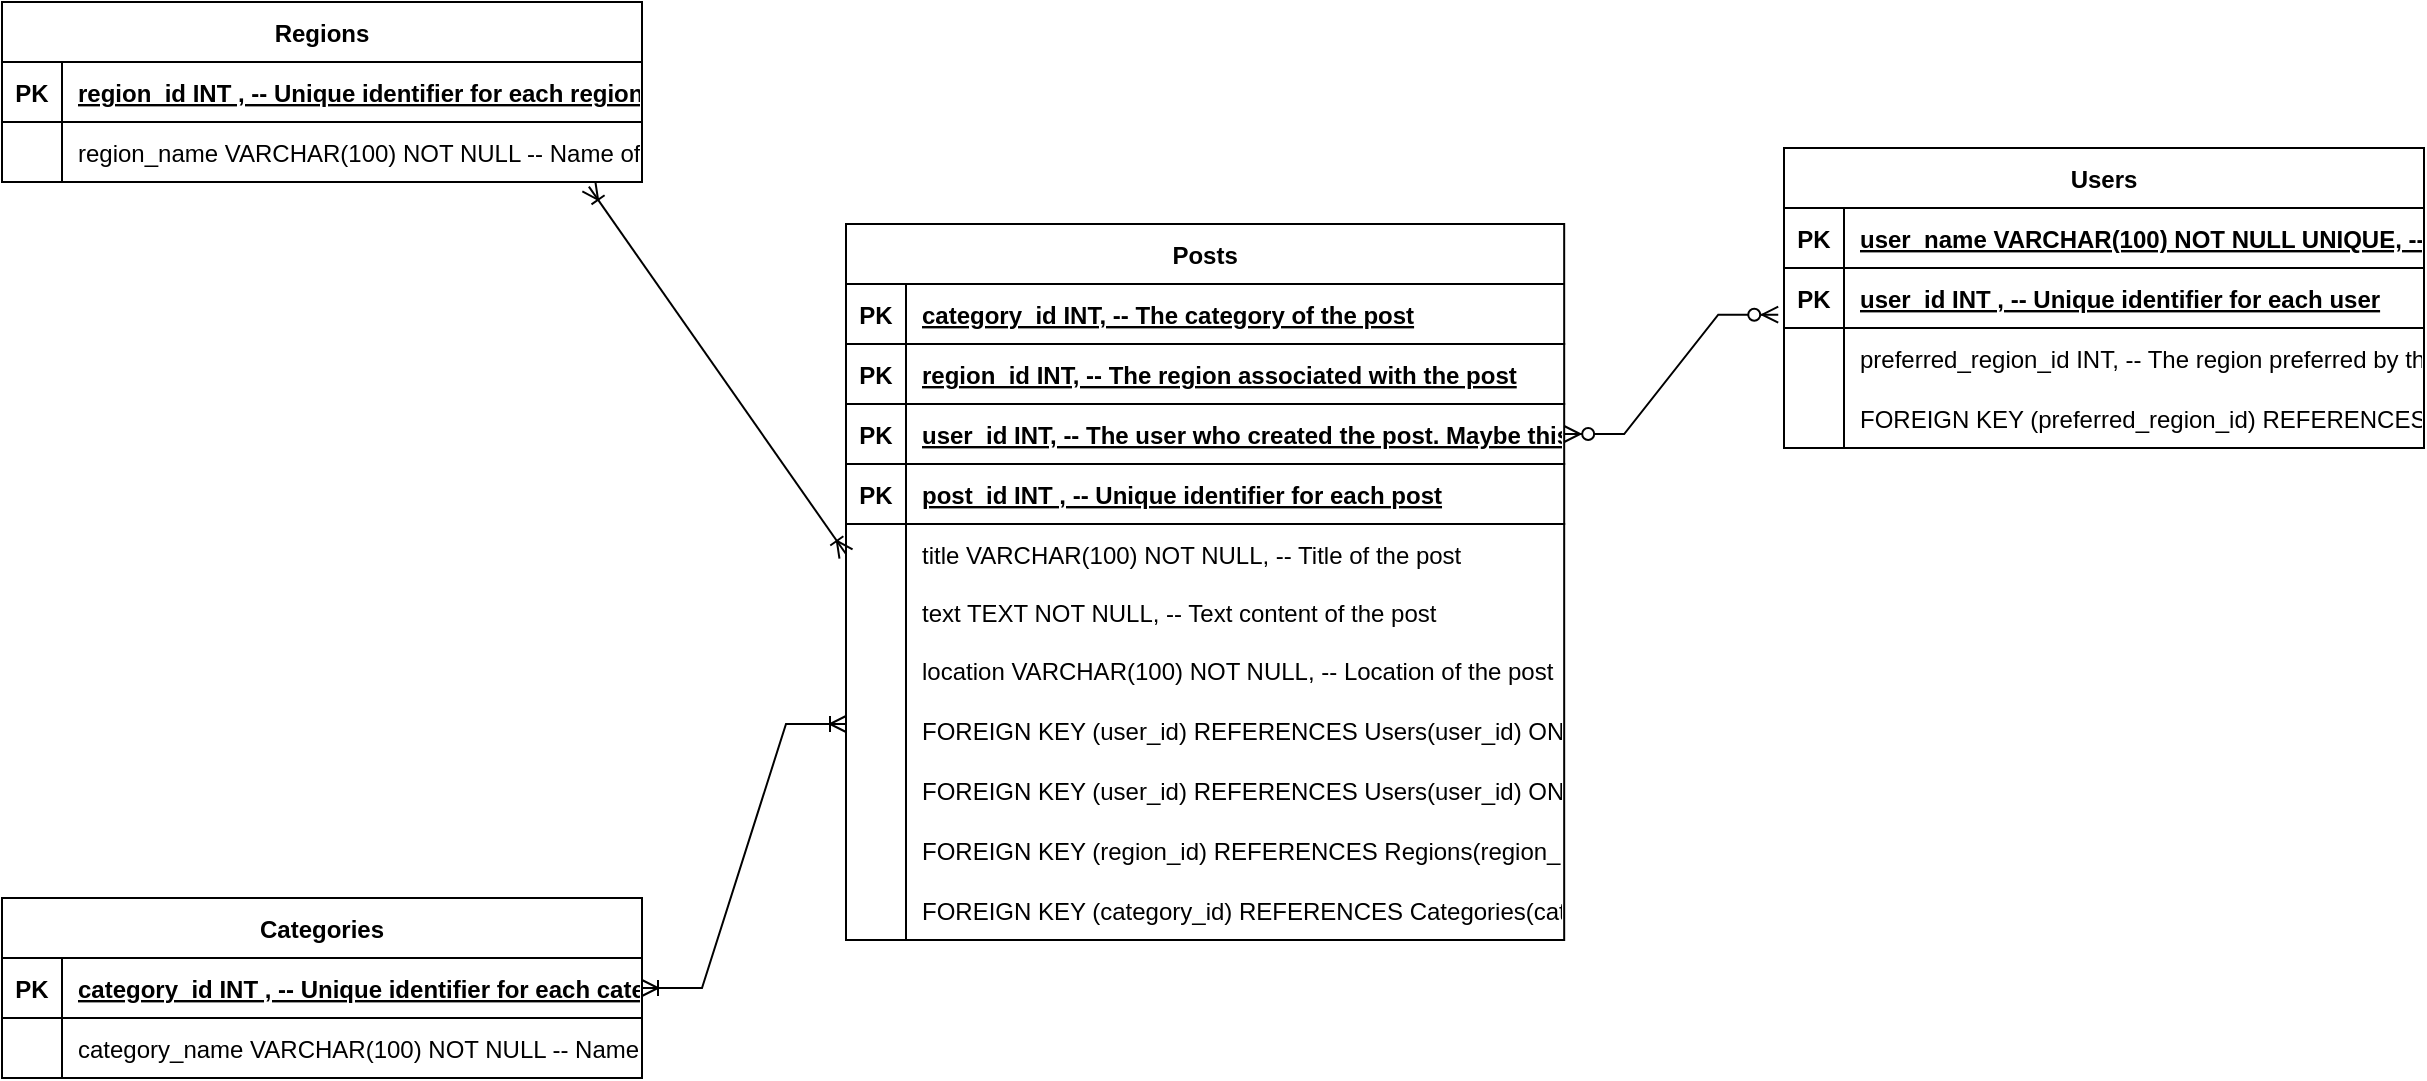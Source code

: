 <mxfile version="22.1.7" type="device" pages="3">
  <diagram name="Page-1" id="W3A_I7B4J_MsmjudcGdo">
    <mxGraphModel dx="2084" dy="763" grid="0" gridSize="10" guides="1" tooltips="1" connect="1" arrows="1" fold="1" page="0" pageScale="1" pageWidth="850" pageHeight="1100" math="0" shadow="0">
      <root>
        <mxCell id="0" />
        <mxCell id="1" parent="0" />
        <mxCell id="nkXH8eX9LuEUv9kqtnEX-64" value="" style="fontSize=12;html=1;endArrow=ERoneToMany;startArrow=ERoneToMany;rounded=0;exitX=0;exitY=0.5;exitDx=0;exitDy=0;entryX=0.917;entryY=1.078;entryDx=0;entryDy=0;entryPerimeter=0;" edge="1" parent="1" source="nkXH8eX9LuEUv9kqtnEX-41" target="nkXH8eX9LuEUv9kqtnEX-5">
          <mxGeometry width="100" height="100" relative="1" as="geometry">
            <mxPoint x="-113" y="413" as="sourcePoint" />
            <mxPoint x="-175" y="170" as="targetPoint" />
          </mxGeometry>
        </mxCell>
        <mxCell id="nkXH8eX9LuEUv9kqtnEX-1" value="Regions" style="shape=table;startSize=30;container=1;collapsible=1;childLayout=tableLayout;fixedRows=1;rowLines=0;fontStyle=1;align=center;resizeLast=1;" vertex="1" parent="1">
          <mxGeometry x="-497" y="92" width="320" height="90" as="geometry" />
        </mxCell>
        <mxCell id="nkXH8eX9LuEUv9kqtnEX-2" value="" style="shape=tableRow;horizontal=0;startSize=0;swimlaneHead=0;swimlaneBody=0;fillColor=none;collapsible=0;dropTarget=0;points=[[0,0.5],[1,0.5]];portConstraint=eastwest;strokeColor=inherit;top=0;left=0;right=0;bottom=1;" vertex="1" parent="nkXH8eX9LuEUv9kqtnEX-1">
          <mxGeometry y="30" width="320" height="30" as="geometry" />
        </mxCell>
        <mxCell id="nkXH8eX9LuEUv9kqtnEX-3" value="PK" style="shape=partialRectangle;overflow=hidden;connectable=0;fillColor=none;strokeColor=inherit;top=0;left=0;bottom=0;right=0;fontStyle=1;" vertex="1" parent="nkXH8eX9LuEUv9kqtnEX-2">
          <mxGeometry width="30" height="30" as="geometry">
            <mxRectangle width="30" height="30" as="alternateBounds" />
          </mxGeometry>
        </mxCell>
        <mxCell id="nkXH8eX9LuEUv9kqtnEX-4" value="region_id INT , -- Unique identifier for each region" style="shape=partialRectangle;overflow=hidden;connectable=0;fillColor=none;align=left;strokeColor=inherit;top=0;left=0;bottom=0;right=0;spacingLeft=6;fontStyle=5;" vertex="1" parent="nkXH8eX9LuEUv9kqtnEX-2">
          <mxGeometry x="30" width="290" height="30" as="geometry">
            <mxRectangle width="290" height="30" as="alternateBounds" />
          </mxGeometry>
        </mxCell>
        <mxCell id="nkXH8eX9LuEUv9kqtnEX-5" value="" style="shape=tableRow;horizontal=0;startSize=0;swimlaneHead=0;swimlaneBody=0;fillColor=none;collapsible=0;dropTarget=0;points=[[0,0.5],[1,0.5]];portConstraint=eastwest;strokeColor=inherit;top=0;left=0;right=0;bottom=0;" vertex="1" parent="nkXH8eX9LuEUv9kqtnEX-1">
          <mxGeometry y="60" width="320" height="30" as="geometry" />
        </mxCell>
        <mxCell id="nkXH8eX9LuEUv9kqtnEX-6" value="" style="shape=partialRectangle;overflow=hidden;connectable=0;fillColor=none;strokeColor=inherit;top=0;left=0;bottom=0;right=0;" vertex="1" parent="nkXH8eX9LuEUv9kqtnEX-5">
          <mxGeometry width="30" height="30" as="geometry">
            <mxRectangle width="30" height="30" as="alternateBounds" />
          </mxGeometry>
        </mxCell>
        <mxCell id="nkXH8eX9LuEUv9kqtnEX-7" value="region_name VARCHAR(100) NOT NULL -- Name of the region" style="shape=partialRectangle;overflow=hidden;connectable=0;fillColor=none;align=left;strokeColor=inherit;top=0;left=0;bottom=0;right=0;spacingLeft=6;" vertex="1" parent="nkXH8eX9LuEUv9kqtnEX-5">
          <mxGeometry x="30" width="290" height="30" as="geometry">
            <mxRectangle width="290" height="30" as="alternateBounds" />
          </mxGeometry>
        </mxCell>
        <mxCell id="nkXH8eX9LuEUv9kqtnEX-8" value="Users" style="shape=table;startSize=30;container=1;collapsible=1;childLayout=tableLayout;fixedRows=1;rowLines=0;fontStyle=1;align=center;resizeLast=1;" vertex="1" parent="1">
          <mxGeometry x="394" y="165" width="320" height="150" as="geometry" />
        </mxCell>
        <mxCell id="nkXH8eX9LuEUv9kqtnEX-9" value="" style="shape=tableRow;horizontal=0;startSize=0;swimlaneHead=0;swimlaneBody=0;fillColor=none;collapsible=0;dropTarget=0;points=[[0,0.5],[1,0.5]];portConstraint=eastwest;strokeColor=inherit;top=0;left=0;right=0;bottom=1;" vertex="1" parent="nkXH8eX9LuEUv9kqtnEX-8">
          <mxGeometry y="30" width="320" height="30" as="geometry" />
        </mxCell>
        <mxCell id="nkXH8eX9LuEUv9kqtnEX-10" value="PK" style="shape=partialRectangle;overflow=hidden;connectable=0;fillColor=none;strokeColor=inherit;top=0;left=0;bottom=0;right=0;fontStyle=1;" vertex="1" parent="nkXH8eX9LuEUv9kqtnEX-9">
          <mxGeometry width="30" height="30" as="geometry">
            <mxRectangle width="30" height="30" as="alternateBounds" />
          </mxGeometry>
        </mxCell>
        <mxCell id="nkXH8eX9LuEUv9kqtnEX-11" value="user_name VARCHAR(100) NOT NULL UNIQUE, -- Name of the user (must be unique). Could use  here instead of UNIQUE and NOT NULL?" style="shape=partialRectangle;overflow=hidden;connectable=0;fillColor=none;align=left;strokeColor=inherit;top=0;left=0;bottom=0;right=0;spacingLeft=6;fontStyle=5;" vertex="1" parent="nkXH8eX9LuEUv9kqtnEX-9">
          <mxGeometry x="30" width="290" height="30" as="geometry">
            <mxRectangle width="290" height="30" as="alternateBounds" />
          </mxGeometry>
        </mxCell>
        <mxCell id="nkXH8eX9LuEUv9kqtnEX-12" value="" style="shape=tableRow;horizontal=0;startSize=0;swimlaneHead=0;swimlaneBody=0;fillColor=none;collapsible=0;dropTarget=0;points=[[0,0.5],[1,0.5]];portConstraint=eastwest;strokeColor=inherit;top=0;left=0;right=0;bottom=1;" vertex="1" parent="nkXH8eX9LuEUv9kqtnEX-8">
          <mxGeometry y="60" width="320" height="30" as="geometry" />
        </mxCell>
        <mxCell id="nkXH8eX9LuEUv9kqtnEX-13" value="PK" style="shape=partialRectangle;overflow=hidden;connectable=0;fillColor=none;strokeColor=inherit;top=0;left=0;bottom=0;right=0;fontStyle=1;" vertex="1" parent="nkXH8eX9LuEUv9kqtnEX-12">
          <mxGeometry width="30" height="30" as="geometry">
            <mxRectangle width="30" height="30" as="alternateBounds" />
          </mxGeometry>
        </mxCell>
        <mxCell id="nkXH8eX9LuEUv9kqtnEX-14" value="user_id INT , -- Unique identifier for each user" style="shape=partialRectangle;overflow=hidden;connectable=0;fillColor=none;align=left;strokeColor=inherit;top=0;left=0;bottom=0;right=0;spacingLeft=6;fontStyle=5;" vertex="1" parent="nkXH8eX9LuEUv9kqtnEX-12">
          <mxGeometry x="30" width="290" height="30" as="geometry">
            <mxRectangle width="290" height="30" as="alternateBounds" />
          </mxGeometry>
        </mxCell>
        <mxCell id="nkXH8eX9LuEUv9kqtnEX-15" value="" style="shape=tableRow;horizontal=0;startSize=0;swimlaneHead=0;swimlaneBody=0;fillColor=none;collapsible=0;dropTarget=0;points=[[0,0.5],[1,0.5]];portConstraint=eastwest;strokeColor=inherit;top=0;left=0;right=0;bottom=0;" vertex="1" parent="nkXH8eX9LuEUv9kqtnEX-8">
          <mxGeometry y="90" width="320" height="30" as="geometry" />
        </mxCell>
        <mxCell id="nkXH8eX9LuEUv9kqtnEX-16" value="" style="shape=partialRectangle;overflow=hidden;connectable=0;fillColor=none;strokeColor=inherit;top=0;left=0;bottom=0;right=0;" vertex="1" parent="nkXH8eX9LuEUv9kqtnEX-15">
          <mxGeometry width="30" height="30" as="geometry">
            <mxRectangle width="30" height="30" as="alternateBounds" />
          </mxGeometry>
        </mxCell>
        <mxCell id="nkXH8eX9LuEUv9kqtnEX-17" value="preferred_region_id INT, -- The region preferred by the user" style="shape=partialRectangle;overflow=hidden;connectable=0;fillColor=none;align=left;strokeColor=inherit;top=0;left=0;bottom=0;right=0;spacingLeft=6;" vertex="1" parent="nkXH8eX9LuEUv9kqtnEX-15">
          <mxGeometry x="30" width="290" height="30" as="geometry">
            <mxRectangle width="290" height="30" as="alternateBounds" />
          </mxGeometry>
        </mxCell>
        <mxCell id="nkXH8eX9LuEUv9kqtnEX-18" value="" style="shape=tableRow;horizontal=0;startSize=0;swimlaneHead=0;swimlaneBody=0;fillColor=none;collapsible=0;dropTarget=0;points=[[0,0.5],[1,0.5]];portConstraint=eastwest;strokeColor=inherit;top=0;left=0;right=0;bottom=0;" vertex="1" parent="nkXH8eX9LuEUv9kqtnEX-8">
          <mxGeometry y="120" width="320" height="30" as="geometry" />
        </mxCell>
        <mxCell id="nkXH8eX9LuEUv9kqtnEX-19" value="" style="shape=partialRectangle;overflow=hidden;connectable=0;fillColor=none;strokeColor=inherit;top=0;left=0;bottom=0;right=0;" vertex="1" parent="nkXH8eX9LuEUv9kqtnEX-18">
          <mxGeometry width="30" height="30" as="geometry">
            <mxRectangle width="30" height="30" as="alternateBounds" />
          </mxGeometry>
        </mxCell>
        <mxCell id="nkXH8eX9LuEUv9kqtnEX-20" value="FOREIGN KEY (preferred_region_id) REFERENCES Regions(region_id) ON DELETE SET NULL -- Foreign key constraint to ensure the preferred region exists in the Regions table" style="shape=partialRectangle;overflow=hidden;connectable=0;fillColor=none;align=left;strokeColor=inherit;top=0;left=0;bottom=0;right=0;spacingLeft=6;" vertex="1" parent="nkXH8eX9LuEUv9kqtnEX-18">
          <mxGeometry x="30" width="290" height="30" as="geometry">
            <mxRectangle width="290" height="30" as="alternateBounds" />
          </mxGeometry>
        </mxCell>
        <mxCell id="nkXH8eX9LuEUv9kqtnEX-21" value="Categories" style="shape=table;startSize=30;container=1;collapsible=1;childLayout=tableLayout;fixedRows=1;rowLines=0;fontStyle=1;align=center;resizeLast=1;" vertex="1" parent="1">
          <mxGeometry x="-497" y="540" width="320" height="90" as="geometry" />
        </mxCell>
        <mxCell id="nkXH8eX9LuEUv9kqtnEX-22" value="" style="shape=tableRow;horizontal=0;startSize=0;swimlaneHead=0;swimlaneBody=0;fillColor=none;collapsible=0;dropTarget=0;points=[[0,0.5],[1,0.5]];portConstraint=eastwest;strokeColor=inherit;top=0;left=0;right=0;bottom=1;" vertex="1" parent="nkXH8eX9LuEUv9kqtnEX-21">
          <mxGeometry y="30" width="320" height="30" as="geometry" />
        </mxCell>
        <mxCell id="nkXH8eX9LuEUv9kqtnEX-23" value="PK" style="shape=partialRectangle;overflow=hidden;connectable=0;fillColor=none;strokeColor=inherit;top=0;left=0;bottom=0;right=0;fontStyle=1;" vertex="1" parent="nkXH8eX9LuEUv9kqtnEX-22">
          <mxGeometry width="30" height="30" as="geometry">
            <mxRectangle width="30" height="30" as="alternateBounds" />
          </mxGeometry>
        </mxCell>
        <mxCell id="nkXH8eX9LuEUv9kqtnEX-24" value="category_id INT , -- Unique identifier for each category" style="shape=partialRectangle;overflow=hidden;connectable=0;fillColor=none;align=left;strokeColor=inherit;top=0;left=0;bottom=0;right=0;spacingLeft=6;fontStyle=5;" vertex="1" parent="nkXH8eX9LuEUv9kqtnEX-22">
          <mxGeometry x="30" width="290" height="30" as="geometry">
            <mxRectangle width="290" height="30" as="alternateBounds" />
          </mxGeometry>
        </mxCell>
        <mxCell id="nkXH8eX9LuEUv9kqtnEX-25" value="" style="shape=tableRow;horizontal=0;startSize=0;swimlaneHead=0;swimlaneBody=0;fillColor=none;collapsible=0;dropTarget=0;points=[[0,0.5],[1,0.5]];portConstraint=eastwest;strokeColor=inherit;top=0;left=0;right=0;bottom=0;" vertex="1" parent="nkXH8eX9LuEUv9kqtnEX-21">
          <mxGeometry y="60" width="320" height="30" as="geometry" />
        </mxCell>
        <mxCell id="nkXH8eX9LuEUv9kqtnEX-26" value="" style="shape=partialRectangle;overflow=hidden;connectable=0;fillColor=none;strokeColor=inherit;top=0;left=0;bottom=0;right=0;" vertex="1" parent="nkXH8eX9LuEUv9kqtnEX-25">
          <mxGeometry width="30" height="30" as="geometry">
            <mxRectangle width="30" height="30" as="alternateBounds" />
          </mxGeometry>
        </mxCell>
        <mxCell id="nkXH8eX9LuEUv9kqtnEX-27" value="category_name VARCHAR(100) NOT NULL -- Name of the category" style="shape=partialRectangle;overflow=hidden;connectable=0;fillColor=none;align=left;strokeColor=inherit;top=0;left=0;bottom=0;right=0;spacingLeft=6;" vertex="1" parent="nkXH8eX9LuEUv9kqtnEX-25">
          <mxGeometry x="30" width="290" height="30" as="geometry">
            <mxRectangle width="290" height="30" as="alternateBounds" />
          </mxGeometry>
        </mxCell>
        <mxCell id="nkXH8eX9LuEUv9kqtnEX-28" value="Posts" style="shape=table;startSize=30;container=1;collapsible=1;childLayout=tableLayout;fixedRows=1;rowLines=0;fontStyle=1;align=center;resizeLast=1;" vertex="1" parent="1">
          <mxGeometry x="-75" y="203" width="359.088" height="358" as="geometry" />
        </mxCell>
        <mxCell id="nkXH8eX9LuEUv9kqtnEX-29" value="" style="shape=tableRow;horizontal=0;startSize=0;swimlaneHead=0;swimlaneBody=0;fillColor=none;collapsible=0;dropTarget=0;points=[[0,0.5],[1,0.5]];portConstraint=eastwest;strokeColor=inherit;top=0;left=0;right=0;bottom=1;" vertex="1" parent="nkXH8eX9LuEUv9kqtnEX-28">
          <mxGeometry y="30" width="359.088" height="30" as="geometry" />
        </mxCell>
        <mxCell id="nkXH8eX9LuEUv9kqtnEX-30" value="PK" style="shape=partialRectangle;overflow=hidden;connectable=0;fillColor=none;strokeColor=inherit;top=0;left=0;bottom=0;right=0;fontStyle=1;" vertex="1" parent="nkXH8eX9LuEUv9kqtnEX-29">
          <mxGeometry width="30" height="30" as="geometry">
            <mxRectangle width="30" height="30" as="alternateBounds" />
          </mxGeometry>
        </mxCell>
        <mxCell id="nkXH8eX9LuEUv9kqtnEX-31" value="category_id INT, -- The category of the post" style="shape=partialRectangle;overflow=hidden;connectable=0;fillColor=none;align=left;strokeColor=inherit;top=0;left=0;bottom=0;right=0;spacingLeft=6;fontStyle=5;" vertex="1" parent="nkXH8eX9LuEUv9kqtnEX-29">
          <mxGeometry x="30" width="329.088" height="30" as="geometry">
            <mxRectangle width="329.088" height="30" as="alternateBounds" />
          </mxGeometry>
        </mxCell>
        <mxCell id="nkXH8eX9LuEUv9kqtnEX-32" value="" style="shape=tableRow;horizontal=0;startSize=0;swimlaneHead=0;swimlaneBody=0;fillColor=none;collapsible=0;dropTarget=0;points=[[0,0.5],[1,0.5]];portConstraint=eastwest;strokeColor=inherit;top=0;left=0;right=0;bottom=1;" vertex="1" parent="nkXH8eX9LuEUv9kqtnEX-28">
          <mxGeometry y="60" width="359.088" height="30" as="geometry" />
        </mxCell>
        <mxCell id="nkXH8eX9LuEUv9kqtnEX-33" value="PK" style="shape=partialRectangle;overflow=hidden;connectable=0;fillColor=none;strokeColor=inherit;top=0;left=0;bottom=0;right=0;fontStyle=1;" vertex="1" parent="nkXH8eX9LuEUv9kqtnEX-32">
          <mxGeometry width="30" height="30" as="geometry">
            <mxRectangle width="30" height="30" as="alternateBounds" />
          </mxGeometry>
        </mxCell>
        <mxCell id="nkXH8eX9LuEUv9kqtnEX-34" value="region_id INT, -- The region associated with the post" style="shape=partialRectangle;overflow=hidden;connectable=0;fillColor=none;align=left;strokeColor=inherit;top=0;left=0;bottom=0;right=0;spacingLeft=6;fontStyle=5;" vertex="1" parent="nkXH8eX9LuEUv9kqtnEX-32">
          <mxGeometry x="30" width="329.088" height="30" as="geometry">
            <mxRectangle width="329.088" height="30" as="alternateBounds" />
          </mxGeometry>
        </mxCell>
        <mxCell id="nkXH8eX9LuEUv9kqtnEX-35" value="" style="shape=tableRow;horizontal=0;startSize=0;swimlaneHead=0;swimlaneBody=0;fillColor=none;collapsible=0;dropTarget=0;points=[[0,0.5],[1,0.5]];portConstraint=eastwest;strokeColor=inherit;top=0;left=0;right=0;bottom=1;" vertex="1" parent="nkXH8eX9LuEUv9kqtnEX-28">
          <mxGeometry y="90" width="359.088" height="30" as="geometry" />
        </mxCell>
        <mxCell id="nkXH8eX9LuEUv9kqtnEX-36" value="PK" style="shape=partialRectangle;overflow=hidden;connectable=0;fillColor=none;strokeColor=inherit;top=0;left=0;bottom=0;right=0;fontStyle=1;" vertex="1" parent="nkXH8eX9LuEUv9kqtnEX-35">
          <mxGeometry width="30" height="30" as="geometry">
            <mxRectangle width="30" height="30" as="alternateBounds" />
          </mxGeometry>
        </mxCell>
        <mxCell id="nkXH8eX9LuEUv9kqtnEX-37" value="user_id INT, -- The user who created the post. Maybe this should be UNIQUE?" style="shape=partialRectangle;overflow=hidden;connectable=0;fillColor=none;align=left;strokeColor=inherit;top=0;left=0;bottom=0;right=0;spacingLeft=6;fontStyle=5;" vertex="1" parent="nkXH8eX9LuEUv9kqtnEX-35">
          <mxGeometry x="30" width="329.088" height="30" as="geometry">
            <mxRectangle width="329.088" height="30" as="alternateBounds" />
          </mxGeometry>
        </mxCell>
        <mxCell id="nkXH8eX9LuEUv9kqtnEX-38" value="" style="shape=tableRow;horizontal=0;startSize=0;swimlaneHead=0;swimlaneBody=0;fillColor=none;collapsible=0;dropTarget=0;points=[[0,0.5],[1,0.5]];portConstraint=eastwest;strokeColor=inherit;top=0;left=0;right=0;bottom=1;" vertex="1" parent="nkXH8eX9LuEUv9kqtnEX-28">
          <mxGeometry y="120" width="359.088" height="30" as="geometry" />
        </mxCell>
        <mxCell id="nkXH8eX9LuEUv9kqtnEX-39" value="PK" style="shape=partialRectangle;overflow=hidden;connectable=0;fillColor=none;strokeColor=inherit;top=0;left=0;bottom=0;right=0;fontStyle=1;" vertex="1" parent="nkXH8eX9LuEUv9kqtnEX-38">
          <mxGeometry width="30" height="30" as="geometry">
            <mxRectangle width="30" height="30" as="alternateBounds" />
          </mxGeometry>
        </mxCell>
        <mxCell id="nkXH8eX9LuEUv9kqtnEX-40" value="post_id INT , -- Unique identifier for each post" style="shape=partialRectangle;overflow=hidden;connectable=0;fillColor=none;align=left;strokeColor=inherit;top=0;left=0;bottom=0;right=0;spacingLeft=6;fontStyle=5;" vertex="1" parent="nkXH8eX9LuEUv9kqtnEX-38">
          <mxGeometry x="30" width="329.088" height="30" as="geometry">
            <mxRectangle width="329.088" height="30" as="alternateBounds" />
          </mxGeometry>
        </mxCell>
        <mxCell id="nkXH8eX9LuEUv9kqtnEX-41" value="" style="shape=tableRow;horizontal=0;startSize=0;swimlaneHead=0;swimlaneBody=0;fillColor=none;collapsible=0;dropTarget=0;points=[[0,0.5],[1,0.5]];portConstraint=eastwest;strokeColor=inherit;top=0;left=0;right=0;bottom=0;" vertex="1" parent="nkXH8eX9LuEUv9kqtnEX-28">
          <mxGeometry y="150" width="359.088" height="30" as="geometry" />
        </mxCell>
        <mxCell id="nkXH8eX9LuEUv9kqtnEX-42" value="" style="shape=partialRectangle;overflow=hidden;connectable=0;fillColor=none;strokeColor=inherit;top=0;left=0;bottom=0;right=0;" vertex="1" parent="nkXH8eX9LuEUv9kqtnEX-41">
          <mxGeometry width="30" height="30" as="geometry">
            <mxRectangle width="30" height="30" as="alternateBounds" />
          </mxGeometry>
        </mxCell>
        <mxCell id="nkXH8eX9LuEUv9kqtnEX-43" value="title VARCHAR(100) NOT NULL, -- Title of the post" style="shape=partialRectangle;overflow=hidden;connectable=0;fillColor=none;align=left;strokeColor=inherit;top=0;left=0;bottom=0;right=0;spacingLeft=6;" vertex="1" parent="nkXH8eX9LuEUv9kqtnEX-41">
          <mxGeometry x="30" width="329.088" height="30" as="geometry">
            <mxRectangle width="329.088" height="30" as="alternateBounds" />
          </mxGeometry>
        </mxCell>
        <mxCell id="nkXH8eX9LuEUv9kqtnEX-44" value="" style="shape=tableRow;horizontal=0;startSize=0;swimlaneHead=0;swimlaneBody=0;fillColor=none;collapsible=0;dropTarget=0;points=[[0,0.5],[1,0.5]];portConstraint=eastwest;strokeColor=inherit;top=0;left=0;right=0;bottom=0;" vertex="1" parent="nkXH8eX9LuEUv9kqtnEX-28">
          <mxGeometry y="180" width="359.088" height="28" as="geometry" />
        </mxCell>
        <mxCell id="nkXH8eX9LuEUv9kqtnEX-45" value="" style="shape=partialRectangle;overflow=hidden;connectable=0;fillColor=none;strokeColor=inherit;top=0;left=0;bottom=0;right=0;" vertex="1" parent="nkXH8eX9LuEUv9kqtnEX-44">
          <mxGeometry width="30" height="28" as="geometry">
            <mxRectangle width="30" height="28" as="alternateBounds" />
          </mxGeometry>
        </mxCell>
        <mxCell id="nkXH8eX9LuEUv9kqtnEX-46" value="text TEXT NOT NULL, -- Text content of the post" style="shape=partialRectangle;overflow=hidden;connectable=0;fillColor=none;align=left;strokeColor=inherit;top=0;left=0;bottom=0;right=0;spacingLeft=6;" vertex="1" parent="nkXH8eX9LuEUv9kqtnEX-44">
          <mxGeometry x="30" width="329.088" height="28" as="geometry">
            <mxRectangle width="329.088" height="28" as="alternateBounds" />
          </mxGeometry>
        </mxCell>
        <mxCell id="nkXH8eX9LuEUv9kqtnEX-47" value="" style="shape=tableRow;horizontal=0;startSize=0;swimlaneHead=0;swimlaneBody=0;fillColor=none;collapsible=0;dropTarget=0;points=[[0,0.5],[1,0.5]];portConstraint=eastwest;strokeColor=inherit;top=0;left=0;right=0;bottom=0;" vertex="1" parent="nkXH8eX9LuEUv9kqtnEX-28">
          <mxGeometry y="208" width="359.088" height="30" as="geometry" />
        </mxCell>
        <mxCell id="nkXH8eX9LuEUv9kqtnEX-48" value="" style="shape=partialRectangle;overflow=hidden;connectable=0;fillColor=none;strokeColor=inherit;top=0;left=0;bottom=0;right=0;" vertex="1" parent="nkXH8eX9LuEUv9kqtnEX-47">
          <mxGeometry width="30" height="30" as="geometry">
            <mxRectangle width="30" height="30" as="alternateBounds" />
          </mxGeometry>
        </mxCell>
        <mxCell id="nkXH8eX9LuEUv9kqtnEX-49" value="location VARCHAR(100) NOT NULL, -- Location of the post" style="shape=partialRectangle;overflow=hidden;connectable=0;fillColor=none;align=left;strokeColor=inherit;top=0;left=0;bottom=0;right=0;spacingLeft=6;" vertex="1" parent="nkXH8eX9LuEUv9kqtnEX-47">
          <mxGeometry x="30" width="329.088" height="30" as="geometry">
            <mxRectangle width="329.088" height="30" as="alternateBounds" />
          </mxGeometry>
        </mxCell>
        <mxCell id="nkXH8eX9LuEUv9kqtnEX-65" value="" style="shape=tableRow;horizontal=0;startSize=0;swimlaneHead=0;swimlaneBody=0;fillColor=none;collapsible=0;dropTarget=0;points=[[0,0.5],[1,0.5]];portConstraint=eastwest;strokeColor=inherit;top=0;left=0;right=0;bottom=0;" vertex="1" parent="nkXH8eX9LuEUv9kqtnEX-28">
          <mxGeometry y="238" width="359.088" height="30" as="geometry" />
        </mxCell>
        <mxCell id="nkXH8eX9LuEUv9kqtnEX-66" value="" style="shape=partialRectangle;overflow=hidden;connectable=0;fillColor=none;strokeColor=inherit;top=0;left=0;bottom=0;right=0;" vertex="1" parent="nkXH8eX9LuEUv9kqtnEX-65">
          <mxGeometry width="30" height="30" as="geometry">
            <mxRectangle width="30" height="30" as="alternateBounds" />
          </mxGeometry>
        </mxCell>
        <mxCell id="nkXH8eX9LuEUv9kqtnEX-67" value="FOREIGN KEY (user_id) REFERENCES Users(user_id) ON DELETE SET NULL, -- Foreign key constraint to ensure the user exists in the Users table" style="shape=partialRectangle;overflow=hidden;connectable=0;fillColor=none;align=left;strokeColor=inherit;top=0;left=0;bottom=0;right=0;spacingLeft=6;" vertex="1" parent="nkXH8eX9LuEUv9kqtnEX-65">
          <mxGeometry x="30" width="329.088" height="30" as="geometry">
            <mxRectangle width="329.088" height="30" as="alternateBounds" />
          </mxGeometry>
        </mxCell>
        <mxCell id="nkXH8eX9LuEUv9kqtnEX-50" value="" style="shape=tableRow;horizontal=0;startSize=0;swimlaneHead=0;swimlaneBody=0;fillColor=none;collapsible=0;dropTarget=0;points=[[0,0.5],[1,0.5]];portConstraint=eastwest;strokeColor=inherit;top=0;left=0;right=0;bottom=0;" vertex="1" parent="nkXH8eX9LuEUv9kqtnEX-28">
          <mxGeometry y="268" width="359.088" height="30" as="geometry" />
        </mxCell>
        <mxCell id="nkXH8eX9LuEUv9kqtnEX-51" value="" style="shape=partialRectangle;overflow=hidden;connectable=0;fillColor=none;strokeColor=inherit;top=0;left=0;bottom=0;right=0;" vertex="1" parent="nkXH8eX9LuEUv9kqtnEX-50">
          <mxGeometry width="30" height="30" as="geometry">
            <mxRectangle width="30" height="30" as="alternateBounds" />
          </mxGeometry>
        </mxCell>
        <mxCell id="nkXH8eX9LuEUv9kqtnEX-52" value="FOREIGN KEY (user_id) REFERENCES Users(user_id) ON DELETE SET NULL, -- Foreign key constraint to ensure the user exists in the Users table" style="shape=partialRectangle;overflow=hidden;connectable=0;fillColor=none;align=left;strokeColor=inherit;top=0;left=0;bottom=0;right=0;spacingLeft=6;" vertex="1" parent="nkXH8eX9LuEUv9kqtnEX-50">
          <mxGeometry x="30" width="329.088" height="30" as="geometry">
            <mxRectangle width="329.088" height="30" as="alternateBounds" />
          </mxGeometry>
        </mxCell>
        <mxCell id="nkXH8eX9LuEUv9kqtnEX-53" value="" style="shape=tableRow;horizontal=0;startSize=0;swimlaneHead=0;swimlaneBody=0;fillColor=none;collapsible=0;dropTarget=0;points=[[0,0.5],[1,0.5]];portConstraint=eastwest;strokeColor=inherit;top=0;left=0;right=0;bottom=0;" vertex="1" parent="nkXH8eX9LuEUv9kqtnEX-28">
          <mxGeometry y="298" width="359.088" height="30" as="geometry" />
        </mxCell>
        <mxCell id="nkXH8eX9LuEUv9kqtnEX-54" value="" style="shape=partialRectangle;overflow=hidden;connectable=0;fillColor=none;strokeColor=inherit;top=0;left=0;bottom=0;right=0;" vertex="1" parent="nkXH8eX9LuEUv9kqtnEX-53">
          <mxGeometry width="30" height="30" as="geometry">
            <mxRectangle width="30" height="30" as="alternateBounds" />
          </mxGeometry>
        </mxCell>
        <mxCell id="nkXH8eX9LuEUv9kqtnEX-55" value="FOREIGN KEY (region_id) REFERENCES Regions(region_id) ON DELETE SET NULL, -- Foreign key constraint to ensure the region exists in the Regions table" style="shape=partialRectangle;overflow=hidden;connectable=0;fillColor=none;align=left;strokeColor=inherit;top=0;left=0;bottom=0;right=0;spacingLeft=6;" vertex="1" parent="nkXH8eX9LuEUv9kqtnEX-53">
          <mxGeometry x="30" width="329.088" height="30" as="geometry">
            <mxRectangle width="329.088" height="30" as="alternateBounds" />
          </mxGeometry>
        </mxCell>
        <mxCell id="nkXH8eX9LuEUv9kqtnEX-56" value="" style="shape=tableRow;horizontal=0;startSize=0;swimlaneHead=0;swimlaneBody=0;fillColor=none;collapsible=0;dropTarget=0;points=[[0,0.5],[1,0.5]];portConstraint=eastwest;strokeColor=inherit;top=0;left=0;right=0;bottom=0;" vertex="1" parent="nkXH8eX9LuEUv9kqtnEX-28">
          <mxGeometry y="328" width="359.088" height="30" as="geometry" />
        </mxCell>
        <mxCell id="nkXH8eX9LuEUv9kqtnEX-57" value="" style="shape=partialRectangle;overflow=hidden;connectable=0;fillColor=none;strokeColor=inherit;top=0;left=0;bottom=0;right=0;" vertex="1" parent="nkXH8eX9LuEUv9kqtnEX-56">
          <mxGeometry width="30" height="30" as="geometry">
            <mxRectangle width="30" height="30" as="alternateBounds" />
          </mxGeometry>
        </mxCell>
        <mxCell id="nkXH8eX9LuEUv9kqtnEX-58" value="FOREIGN KEY (category_id) REFERENCES Categories(category_id) ON DELETE SET NULL -- Foreign key constraint to ensure the category exists in the Categories table" style="shape=partialRectangle;overflow=hidden;connectable=0;fillColor=none;align=left;strokeColor=inherit;top=0;left=0;bottom=0;right=0;spacingLeft=6;" vertex="1" parent="nkXH8eX9LuEUv9kqtnEX-56">
          <mxGeometry x="30" width="329.088" height="30" as="geometry">
            <mxRectangle width="329.088" height="30" as="alternateBounds" />
          </mxGeometry>
        </mxCell>
        <mxCell id="nkXH8eX9LuEUv9kqtnEX-59" value="" style="edgeStyle=entityRelationEdgeStyle;fontSize=12;html=1;endArrow=ERzeroToMany;endFill=1;startArrow=ERzeroToMany;rounded=0;exitX=1;exitY=0.5;exitDx=0;exitDy=0;entryX=-0.009;entryY=-0.222;entryDx=0;entryDy=0;entryPerimeter=0;" edge="1" parent="1" source="nkXH8eX9LuEUv9kqtnEX-35" target="nkXH8eX9LuEUv9kqtnEX-15">
          <mxGeometry width="100" height="100" relative="1" as="geometry">
            <mxPoint x="890" y="257" as="sourcePoint" />
            <mxPoint x="602" y="363" as="targetPoint" />
          </mxGeometry>
        </mxCell>
        <mxCell id="nkXH8eX9LuEUv9kqtnEX-60" value="" style="edgeStyle=entityRelationEdgeStyle;fontSize=12;html=1;endArrow=ERoneToMany;startArrow=ERoneToMany;rounded=0;" edge="1" parent="1" source="nkXH8eX9LuEUv9kqtnEX-21">
          <mxGeometry width="100" height="100" relative="1" as="geometry">
            <mxPoint x="-175" y="553" as="sourcePoint" />
            <mxPoint x="-75" y="453" as="targetPoint" />
          </mxGeometry>
        </mxCell>
      </root>
    </mxGraphModel>
  </diagram>
  <diagram id="XhYYmTIWkHpcH3aiy_Yo" name="Page-2">
    <mxGraphModel dx="1778" dy="581" grid="0" gridSize="10" guides="1" tooltips="1" connect="1" arrows="1" fold="1" page="0" pageScale="1" pageWidth="850" pageHeight="1100" math="0" shadow="0">
      <root>
        <mxCell id="0" />
        <mxCell id="1" parent="0" />
        <mxCell id="JLLKguSDMvmR5vXuTiDU-1" value="Doctors" style="shape=table;startSize=30;container=1;collapsible=1;childLayout=tableLayout;fixedRows=1;rowLines=0;fontStyle=1;align=center;resizeLast=1;" vertex="1" parent="1">
          <mxGeometry x="-500" y="95" width="320" height="90" as="geometry" />
        </mxCell>
        <mxCell id="JLLKguSDMvmR5vXuTiDU-2" value="" style="shape=tableRow;horizontal=0;startSize=0;swimlaneHead=0;swimlaneBody=0;fillColor=none;collapsible=0;dropTarget=0;points=[[0,0.5],[1,0.5]];portConstraint=eastwest;strokeColor=inherit;top=0;left=0;right=0;bottom=1;" vertex="1" parent="JLLKguSDMvmR5vXuTiDU-1">
          <mxGeometry y="30" width="320" height="30" as="geometry" />
        </mxCell>
        <mxCell id="JLLKguSDMvmR5vXuTiDU-3" value="PK" style="shape=partialRectangle;overflow=hidden;connectable=0;fillColor=none;strokeColor=inherit;top=0;left=0;bottom=0;right=0;fontStyle=1;" vertex="1" parent="JLLKguSDMvmR5vXuTiDU-2">
          <mxGeometry width="30" height="30" as="geometry">
            <mxRectangle width="30" height="30" as="alternateBounds" />
          </mxGeometry>
        </mxCell>
        <mxCell id="JLLKguSDMvmR5vXuTiDU-4" value="doctor_id INT  UNIQUE, -- Unique identifier for each doctor. DOES PRIMARY KEY IMPLY UNIQUE?" style="shape=partialRectangle;overflow=hidden;connectable=0;fillColor=none;align=left;strokeColor=inherit;top=0;left=0;bottom=0;right=0;spacingLeft=6;fontStyle=5;" vertex="1" parent="JLLKguSDMvmR5vXuTiDU-2">
          <mxGeometry x="30" width="290" height="30" as="geometry">
            <mxRectangle width="290" height="30" as="alternateBounds" />
          </mxGeometry>
        </mxCell>
        <mxCell id="JLLKguSDMvmR5vXuTiDU-5" value="" style="shape=tableRow;horizontal=0;startSize=0;swimlaneHead=0;swimlaneBody=0;fillColor=none;collapsible=0;dropTarget=0;points=[[0,0.5],[1,0.5]];portConstraint=eastwest;strokeColor=inherit;top=0;left=0;right=0;bottom=0;" vertex="1" parent="JLLKguSDMvmR5vXuTiDU-1">
          <mxGeometry y="60" width="320" height="30" as="geometry" />
        </mxCell>
        <mxCell id="JLLKguSDMvmR5vXuTiDU-6" value="" style="shape=partialRectangle;overflow=hidden;connectable=0;fillColor=none;strokeColor=inherit;top=0;left=0;bottom=0;right=0;" vertex="1" parent="JLLKguSDMvmR5vXuTiDU-5">
          <mxGeometry width="30" height="30" as="geometry">
            <mxRectangle width="30" height="30" as="alternateBounds" />
          </mxGeometry>
        </mxCell>
        <mxCell id="JLLKguSDMvmR5vXuTiDU-7" value="doctor_name VARCHAR(100) NOT NULL UNIQUE -- Name of the doctor. Maybe not a good idea to have purely unique names, but this is just an example. Is there an order NOT NULL and UNIQUE have to be in? Discuss with Ben." style="shape=partialRectangle;overflow=hidden;connectable=0;fillColor=none;align=left;strokeColor=inherit;top=0;left=0;bottom=0;right=0;spacingLeft=6;" vertex="1" parent="JLLKguSDMvmR5vXuTiDU-5">
          <mxGeometry x="30" width="290" height="30" as="geometry">
            <mxRectangle width="290" height="30" as="alternateBounds" />
          </mxGeometry>
        </mxCell>
        <mxCell id="JLLKguSDMvmR5vXuTiDU-8" value="Patients" style="shape=table;startSize=30;container=1;collapsible=1;childLayout=tableLayout;fixedRows=1;rowLines=0;fontStyle=1;align=center;resizeLast=1;" vertex="1" parent="1">
          <mxGeometry x="226" y="95" width="320" height="90" as="geometry" />
        </mxCell>
        <mxCell id="JLLKguSDMvmR5vXuTiDU-9" value="" style="shape=tableRow;horizontal=0;startSize=0;swimlaneHead=0;swimlaneBody=0;fillColor=none;collapsible=0;dropTarget=0;points=[[0,0.5],[1,0.5]];portConstraint=eastwest;strokeColor=inherit;top=0;left=0;right=0;bottom=1;" vertex="1" parent="JLLKguSDMvmR5vXuTiDU-8">
          <mxGeometry y="30" width="320" height="30" as="geometry" />
        </mxCell>
        <mxCell id="JLLKguSDMvmR5vXuTiDU-10" value="PK" style="shape=partialRectangle;overflow=hidden;connectable=0;fillColor=none;strokeColor=inherit;top=0;left=0;bottom=0;right=0;fontStyle=1;" vertex="1" parent="JLLKguSDMvmR5vXuTiDU-9">
          <mxGeometry width="30" height="30" as="geometry">
            <mxRectangle width="30" height="30" as="alternateBounds" />
          </mxGeometry>
        </mxCell>
        <mxCell id="JLLKguSDMvmR5vXuTiDU-11" value="patient_id INT  UNIQUE, -- Unique identifier for each patient" style="shape=partialRectangle;overflow=hidden;connectable=0;fillColor=none;align=left;strokeColor=inherit;top=0;left=0;bottom=0;right=0;spacingLeft=6;fontStyle=5;" vertex="1" parent="JLLKguSDMvmR5vXuTiDU-9">
          <mxGeometry x="30" width="290" height="30" as="geometry">
            <mxRectangle width="290" height="30" as="alternateBounds" />
          </mxGeometry>
        </mxCell>
        <mxCell id="JLLKguSDMvmR5vXuTiDU-12" value="" style="shape=tableRow;horizontal=0;startSize=0;swimlaneHead=0;swimlaneBody=0;fillColor=none;collapsible=0;dropTarget=0;points=[[0,0.5],[1,0.5]];portConstraint=eastwest;strokeColor=inherit;top=0;left=0;right=0;bottom=0;" vertex="1" parent="JLLKguSDMvmR5vXuTiDU-8">
          <mxGeometry y="60" width="320" height="30" as="geometry" />
        </mxCell>
        <mxCell id="JLLKguSDMvmR5vXuTiDU-13" value="" style="shape=partialRectangle;overflow=hidden;connectable=0;fillColor=none;strokeColor=inherit;top=0;left=0;bottom=0;right=0;" vertex="1" parent="JLLKguSDMvmR5vXuTiDU-12">
          <mxGeometry width="30" height="30" as="geometry">
            <mxRectangle width="30" height="30" as="alternateBounds" />
          </mxGeometry>
        </mxCell>
        <mxCell id="JLLKguSDMvmR5vXuTiDU-14" value="patient_name VARCHAR(100) NOT NULL UNIQUE -- Name of the patient" style="shape=partialRectangle;overflow=hidden;connectable=0;fillColor=none;align=left;strokeColor=inherit;top=0;left=0;bottom=0;right=0;spacingLeft=6;" vertex="1" parent="JLLKguSDMvmR5vXuTiDU-12">
          <mxGeometry x="30" width="290" height="30" as="geometry">
            <mxRectangle width="290" height="30" as="alternateBounds" />
          </mxGeometry>
        </mxCell>
        <mxCell id="JLLKguSDMvmR5vXuTiDU-15" value="Visits" style="shape=table;startSize=30;container=1;collapsible=1;childLayout=tableLayout;fixedRows=1;rowLines=0;fontStyle=1;align=center;resizeLast=1;" vertex="1" parent="1">
          <mxGeometry x="-132" y="95" width="320" height="210" as="geometry" />
        </mxCell>
        <mxCell id="JLLKguSDMvmR5vXuTiDU-16" value="" style="shape=tableRow;horizontal=0;startSize=0;swimlaneHead=0;swimlaneBody=0;fillColor=none;collapsible=0;dropTarget=0;points=[[0,0.5],[1,0.5]];portConstraint=eastwest;strokeColor=inherit;top=0;left=0;right=0;bottom=1;" vertex="1" parent="JLLKguSDMvmR5vXuTiDU-15">
          <mxGeometry y="30" width="320" height="30" as="geometry" />
        </mxCell>
        <mxCell id="JLLKguSDMvmR5vXuTiDU-17" value="PK" style="shape=partialRectangle;overflow=hidden;connectable=0;fillColor=none;strokeColor=inherit;top=0;left=0;bottom=0;right=0;fontStyle=1;" vertex="1" parent="JLLKguSDMvmR5vXuTiDU-16">
          <mxGeometry width="30" height="30" as="geometry">
            <mxRectangle width="30" height="30" as="alternateBounds" />
          </mxGeometry>
        </mxCell>
        <mxCell id="JLLKguSDMvmR5vXuTiDU-18" value="patient_id INT UNIQUE, -- ID of the patient associated with the visit. This too!" style="shape=partialRectangle;overflow=hidden;connectable=0;fillColor=none;align=left;strokeColor=inherit;top=0;left=0;bottom=0;right=0;spacingLeft=6;fontStyle=5;" vertex="1" parent="JLLKguSDMvmR5vXuTiDU-16">
          <mxGeometry x="30" width="290" height="30" as="geometry">
            <mxRectangle width="290" height="30" as="alternateBounds" />
          </mxGeometry>
        </mxCell>
        <mxCell id="JLLKguSDMvmR5vXuTiDU-19" value="" style="shape=tableRow;horizontal=0;startSize=0;swimlaneHead=0;swimlaneBody=0;fillColor=none;collapsible=0;dropTarget=0;points=[[0,0.5],[1,0.5]];portConstraint=eastwest;strokeColor=inherit;top=0;left=0;right=0;bottom=1;" vertex="1" parent="JLLKguSDMvmR5vXuTiDU-15">
          <mxGeometry y="60" width="320" height="30" as="geometry" />
        </mxCell>
        <mxCell id="JLLKguSDMvmR5vXuTiDU-20" value="PK" style="shape=partialRectangle;overflow=hidden;connectable=0;fillColor=none;strokeColor=inherit;top=0;left=0;bottom=0;right=0;fontStyle=1;" vertex="1" parent="JLLKguSDMvmR5vXuTiDU-19">
          <mxGeometry width="30" height="30" as="geometry">
            <mxRectangle width="30" height="30" as="alternateBounds" />
          </mxGeometry>
        </mxCell>
        <mxCell id="JLLKguSDMvmR5vXuTiDU-21" value="doctor_id INT UNIQUE, -- ID of the doctor associated with the visit.  Maybe make this NOT NULL?" style="shape=partialRectangle;overflow=hidden;connectable=0;fillColor=none;align=left;strokeColor=inherit;top=0;left=0;bottom=0;right=0;spacingLeft=6;fontStyle=5;" vertex="1" parent="JLLKguSDMvmR5vXuTiDU-19">
          <mxGeometry x="30" width="290" height="30" as="geometry">
            <mxRectangle width="290" height="30" as="alternateBounds" />
          </mxGeometry>
        </mxCell>
        <mxCell id="JLLKguSDMvmR5vXuTiDU-22" value="" style="shape=tableRow;horizontal=0;startSize=0;swimlaneHead=0;swimlaneBody=0;fillColor=none;collapsible=0;dropTarget=0;points=[[0,0.5],[1,0.5]];portConstraint=eastwest;strokeColor=inherit;top=0;left=0;right=0;bottom=1;" vertex="1" parent="JLLKguSDMvmR5vXuTiDU-15">
          <mxGeometry y="90" width="320" height="30" as="geometry" />
        </mxCell>
        <mxCell id="JLLKguSDMvmR5vXuTiDU-23" value="PK" style="shape=partialRectangle;overflow=hidden;connectable=0;fillColor=none;strokeColor=inherit;top=0;left=0;bottom=0;right=0;fontStyle=1;" vertex="1" parent="JLLKguSDMvmR5vXuTiDU-22">
          <mxGeometry width="30" height="30" as="geometry">
            <mxRectangle width="30" height="30" as="alternateBounds" />
          </mxGeometry>
        </mxCell>
        <mxCell id="JLLKguSDMvmR5vXuTiDU-24" value="visit_id INT  UNIQUE, -- Unique identifier for each visit" style="shape=partialRectangle;overflow=hidden;connectable=0;fillColor=none;align=left;strokeColor=inherit;top=0;left=0;bottom=0;right=0;spacingLeft=6;fontStyle=5;" vertex="1" parent="JLLKguSDMvmR5vXuTiDU-22">
          <mxGeometry x="30" width="290" height="30" as="geometry">
            <mxRectangle width="290" height="30" as="alternateBounds" />
          </mxGeometry>
        </mxCell>
        <mxCell id="JLLKguSDMvmR5vXuTiDU-25" value="" style="shape=tableRow;horizontal=0;startSize=0;swimlaneHead=0;swimlaneBody=0;fillColor=none;collapsible=0;dropTarget=0;points=[[0,0.5],[1,0.5]];portConstraint=eastwest;strokeColor=inherit;top=0;left=0;right=0;bottom=0;" vertex="1" parent="JLLKguSDMvmR5vXuTiDU-15">
          <mxGeometry y="120" width="320" height="30" as="geometry" />
        </mxCell>
        <mxCell id="JLLKguSDMvmR5vXuTiDU-26" value="" style="shape=partialRectangle;overflow=hidden;connectable=0;fillColor=none;strokeColor=inherit;top=0;left=0;bottom=0;right=0;" vertex="1" parent="JLLKguSDMvmR5vXuTiDU-25">
          <mxGeometry width="30" height="30" as="geometry">
            <mxRectangle width="30" height="30" as="alternateBounds" />
          </mxGeometry>
        </mxCell>
        <mxCell id="JLLKguSDMvmR5vXuTiDU-27" value="visit_date DATE, -- Date of the visit." style="shape=partialRectangle;overflow=hidden;connectable=0;fillColor=none;align=left;strokeColor=inherit;top=0;left=0;bottom=0;right=0;spacingLeft=6;" vertex="1" parent="JLLKguSDMvmR5vXuTiDU-25">
          <mxGeometry x="30" width="290" height="30" as="geometry">
            <mxRectangle width="290" height="30" as="alternateBounds" />
          </mxGeometry>
        </mxCell>
        <mxCell id="JLLKguSDMvmR5vXuTiDU-28" value="" style="shape=tableRow;horizontal=0;startSize=0;swimlaneHead=0;swimlaneBody=0;fillColor=none;collapsible=0;dropTarget=0;points=[[0,0.5],[1,0.5]];portConstraint=eastwest;strokeColor=inherit;top=0;left=0;right=0;bottom=0;" vertex="1" parent="JLLKguSDMvmR5vXuTiDU-15">
          <mxGeometry y="150" width="320" height="30" as="geometry" />
        </mxCell>
        <mxCell id="JLLKguSDMvmR5vXuTiDU-29" value="" style="shape=partialRectangle;overflow=hidden;connectable=0;fillColor=none;strokeColor=inherit;top=0;left=0;bottom=0;right=0;" vertex="1" parent="JLLKguSDMvmR5vXuTiDU-28">
          <mxGeometry width="30" height="30" as="geometry">
            <mxRectangle width="30" height="30" as="alternateBounds" />
          </mxGeometry>
        </mxCell>
        <mxCell id="JLLKguSDMvmR5vXuTiDU-30" value="FOREIGN KEY (doctor_id) REFERENCES Doctors(doctor_id) ON DELETE SET NULL, -- Ensures that the doctor ID references a valid doctor in the Doctors table" style="shape=partialRectangle;overflow=hidden;connectable=0;fillColor=none;align=left;strokeColor=inherit;top=0;left=0;bottom=0;right=0;spacingLeft=6;" vertex="1" parent="JLLKguSDMvmR5vXuTiDU-28">
          <mxGeometry x="30" width="290" height="30" as="geometry">
            <mxRectangle width="290" height="30" as="alternateBounds" />
          </mxGeometry>
        </mxCell>
        <mxCell id="JLLKguSDMvmR5vXuTiDU-31" value="" style="shape=tableRow;horizontal=0;startSize=0;swimlaneHead=0;swimlaneBody=0;fillColor=none;collapsible=0;dropTarget=0;points=[[0,0.5],[1,0.5]];portConstraint=eastwest;strokeColor=inherit;top=0;left=0;right=0;bottom=0;" vertex="1" parent="JLLKguSDMvmR5vXuTiDU-15">
          <mxGeometry y="180" width="320" height="30" as="geometry" />
        </mxCell>
        <mxCell id="JLLKguSDMvmR5vXuTiDU-32" value="" style="shape=partialRectangle;overflow=hidden;connectable=0;fillColor=none;strokeColor=inherit;top=0;left=0;bottom=0;right=0;" vertex="1" parent="JLLKguSDMvmR5vXuTiDU-31">
          <mxGeometry width="30" height="30" as="geometry">
            <mxRectangle width="30" height="30" as="alternateBounds" />
          </mxGeometry>
        </mxCell>
        <mxCell id="JLLKguSDMvmR5vXuTiDU-33" value="FOREIGN KEY (patient_id) REFERENCES Patients(patient_id) ON DELETE SET NULL -- Ensures that the patient ID references a valid patient in the Patients table" style="shape=partialRectangle;overflow=hidden;connectable=0;fillColor=none;align=left;strokeColor=inherit;top=0;left=0;bottom=0;right=0;spacingLeft=6;" vertex="1" parent="JLLKguSDMvmR5vXuTiDU-31">
          <mxGeometry x="30" width="290" height="30" as="geometry">
            <mxRectangle width="290" height="30" as="alternateBounds" />
          </mxGeometry>
        </mxCell>
        <mxCell id="JLLKguSDMvmR5vXuTiDU-34" value="Diseases" style="shape=table;startSize=30;container=1;collapsible=1;childLayout=tableLayout;fixedRows=1;rowLines=0;fontStyle=1;align=center;resizeLast=1;" vertex="1" parent="1">
          <mxGeometry x="-500" y="221" width="320" height="150" as="geometry" />
        </mxCell>
        <mxCell id="JLLKguSDMvmR5vXuTiDU-35" value="" style="shape=tableRow;horizontal=0;startSize=0;swimlaneHead=0;swimlaneBody=0;fillColor=none;collapsible=0;dropTarget=0;points=[[0,0.5],[1,0.5]];portConstraint=eastwest;strokeColor=inherit;top=0;left=0;right=0;bottom=1;" vertex="1" parent="JLLKguSDMvmR5vXuTiDU-34">
          <mxGeometry y="30" width="320" height="30" as="geometry" />
        </mxCell>
        <mxCell id="JLLKguSDMvmR5vXuTiDU-36" value="PK" style="shape=partialRectangle;overflow=hidden;connectable=0;fillColor=none;strokeColor=inherit;top=0;left=0;bottom=0;right=0;fontStyle=1;" vertex="1" parent="JLLKguSDMvmR5vXuTiDU-35">
          <mxGeometry width="30" height="30" as="geometry">
            <mxRectangle width="30" height="30" as="alternateBounds" />
          </mxGeometry>
        </mxCell>
        <mxCell id="JLLKguSDMvmR5vXuTiDU-37" value="visit_id INT, -- ID of the visit associated with the disease" style="shape=partialRectangle;overflow=hidden;connectable=0;fillColor=none;align=left;strokeColor=inherit;top=0;left=0;bottom=0;right=0;spacingLeft=6;fontStyle=5;" vertex="1" parent="JLLKguSDMvmR5vXuTiDU-35">
          <mxGeometry x="30" width="290" height="30" as="geometry">
            <mxRectangle width="290" height="30" as="alternateBounds" />
          </mxGeometry>
        </mxCell>
        <mxCell id="JLLKguSDMvmR5vXuTiDU-38" value="" style="shape=tableRow;horizontal=0;startSize=0;swimlaneHead=0;swimlaneBody=0;fillColor=none;collapsible=0;dropTarget=0;points=[[0,0.5],[1,0.5]];portConstraint=eastwest;strokeColor=inherit;top=0;left=0;right=0;bottom=1;" vertex="1" parent="JLLKguSDMvmR5vXuTiDU-34">
          <mxGeometry y="60" width="320" height="30" as="geometry" />
        </mxCell>
        <mxCell id="JLLKguSDMvmR5vXuTiDU-39" value="PK" style="shape=partialRectangle;overflow=hidden;connectable=0;fillColor=none;strokeColor=inherit;top=0;left=0;bottom=0;right=0;fontStyle=1;" vertex="1" parent="JLLKguSDMvmR5vXuTiDU-38">
          <mxGeometry width="30" height="30" as="geometry">
            <mxRectangle width="30" height="30" as="alternateBounds" />
          </mxGeometry>
        </mxCell>
        <mxCell id="JLLKguSDMvmR5vXuTiDU-40" value="disease_name VARCHAR(100) NOT NULL UNIQUE, -- Name of the disease. Maybe could use  here instead of UNIQUE and NOT NULL?" style="shape=partialRectangle;overflow=hidden;connectable=0;fillColor=none;align=left;strokeColor=inherit;top=0;left=0;bottom=0;right=0;spacingLeft=6;fontStyle=5;" vertex="1" parent="JLLKguSDMvmR5vXuTiDU-38">
          <mxGeometry x="30" width="290" height="30" as="geometry">
            <mxRectangle width="290" height="30" as="alternateBounds" />
          </mxGeometry>
        </mxCell>
        <mxCell id="JLLKguSDMvmR5vXuTiDU-41" value="" style="shape=tableRow;horizontal=0;startSize=0;swimlaneHead=0;swimlaneBody=0;fillColor=none;collapsible=0;dropTarget=0;points=[[0,0.5],[1,0.5]];portConstraint=eastwest;strokeColor=inherit;top=0;left=0;right=0;bottom=1;" vertex="1" parent="JLLKguSDMvmR5vXuTiDU-34">
          <mxGeometry y="90" width="320" height="30" as="geometry" />
        </mxCell>
        <mxCell id="JLLKguSDMvmR5vXuTiDU-42" value="PK" style="shape=partialRectangle;overflow=hidden;connectable=0;fillColor=none;strokeColor=inherit;top=0;left=0;bottom=0;right=0;fontStyle=1;" vertex="1" parent="JLLKguSDMvmR5vXuTiDU-41">
          <mxGeometry width="30" height="30" as="geometry">
            <mxRectangle width="30" height="30" as="alternateBounds" />
          </mxGeometry>
        </mxCell>
        <mxCell id="JLLKguSDMvmR5vXuTiDU-43" value="disease_id INT  UNIQUE, -- Unique identifier for each disease" style="shape=partialRectangle;overflow=hidden;connectable=0;fillColor=none;align=left;strokeColor=inherit;top=0;left=0;bottom=0;right=0;spacingLeft=6;fontStyle=5;" vertex="1" parent="JLLKguSDMvmR5vXuTiDU-41">
          <mxGeometry x="30" width="290" height="30" as="geometry">
            <mxRectangle width="290" height="30" as="alternateBounds" />
          </mxGeometry>
        </mxCell>
        <mxCell id="JLLKguSDMvmR5vXuTiDU-44" value="" style="shape=tableRow;horizontal=0;startSize=0;swimlaneHead=0;swimlaneBody=0;fillColor=none;collapsible=0;dropTarget=0;points=[[0,0.5],[1,0.5]];portConstraint=eastwest;strokeColor=inherit;top=0;left=0;right=0;bottom=0;" vertex="1" parent="JLLKguSDMvmR5vXuTiDU-34">
          <mxGeometry y="120" width="320" height="30" as="geometry" />
        </mxCell>
        <mxCell id="JLLKguSDMvmR5vXuTiDU-45" value="" style="shape=partialRectangle;overflow=hidden;connectable=0;fillColor=none;strokeColor=inherit;top=0;left=0;bottom=0;right=0;" vertex="1" parent="JLLKguSDMvmR5vXuTiDU-44">
          <mxGeometry width="30" height="30" as="geometry">
            <mxRectangle width="30" height="30" as="alternateBounds" />
          </mxGeometry>
        </mxCell>
        <mxCell id="JLLKguSDMvmR5vXuTiDU-46" value="FOREIGN KEY (visit_id) REFERENCES Visits(visit_id) ON DELETE SET NULL -- Ensures that the visit ID references a valid visit in the Visits table" style="shape=partialRectangle;overflow=hidden;connectable=0;fillColor=none;align=left;strokeColor=inherit;top=0;left=0;bottom=0;right=0;spacingLeft=6;" vertex="1" parent="JLLKguSDMvmR5vXuTiDU-44">
          <mxGeometry x="30" width="290" height="30" as="geometry">
            <mxRectangle width="290" height="30" as="alternateBounds" />
          </mxGeometry>
        </mxCell>
        <mxCell id="JLLKguSDMvmR5vXuTiDU-47" value="Diagnoses" style="shape=table;startSize=30;container=1;collapsible=1;childLayout=tableLayout;fixedRows=1;rowLines=0;fontStyle=1;align=center;resizeLast=1;" vertex="1" parent="1">
          <mxGeometry x="-132" y="339" width="320" height="210" as="geometry" />
        </mxCell>
        <mxCell id="JLLKguSDMvmR5vXuTiDU-48" value="" style="shape=tableRow;horizontal=0;startSize=0;swimlaneHead=0;swimlaneBody=0;fillColor=none;collapsible=0;dropTarget=0;points=[[0,0.5],[1,0.5]];portConstraint=eastwest;strokeColor=inherit;top=0;left=0;right=0;bottom=1;" vertex="1" parent="JLLKguSDMvmR5vXuTiDU-47">
          <mxGeometry y="30" width="320" height="30" as="geometry" />
        </mxCell>
        <mxCell id="JLLKguSDMvmR5vXuTiDU-49" value="PK" style="shape=partialRectangle;overflow=hidden;connectable=0;fillColor=none;strokeColor=inherit;top=0;left=0;bottom=0;right=0;fontStyle=1;" vertex="1" parent="JLLKguSDMvmR5vXuTiDU-48">
          <mxGeometry width="30" height="30" as="geometry">
            <mxRectangle width="30" height="30" as="alternateBounds" />
          </mxGeometry>
        </mxCell>
        <mxCell id="JLLKguSDMvmR5vXuTiDU-50" value="diagnosis_id INT  UNIQUE, -- Unique identifier for each diagnosis" style="shape=partialRectangle;overflow=hidden;connectable=0;fillColor=none;align=left;strokeColor=inherit;top=0;left=0;bottom=0;right=0;spacingLeft=6;fontStyle=5;" vertex="1" parent="JLLKguSDMvmR5vXuTiDU-48">
          <mxGeometry x="30" width="290" height="30" as="geometry">
            <mxRectangle width="290" height="30" as="alternateBounds" />
          </mxGeometry>
        </mxCell>
        <mxCell id="JLLKguSDMvmR5vXuTiDU-51" value="" style="shape=tableRow;horizontal=0;startSize=0;swimlaneHead=0;swimlaneBody=0;fillColor=none;collapsible=0;dropTarget=0;points=[[0,0.5],[1,0.5]];portConstraint=eastwest;strokeColor=inherit;top=0;left=0;right=0;bottom=0;" vertex="1" parent="JLLKguSDMvmR5vXuTiDU-47">
          <mxGeometry y="60" width="320" height="30" as="geometry" />
        </mxCell>
        <mxCell id="JLLKguSDMvmR5vXuTiDU-52" value="" style="shape=partialRectangle;overflow=hidden;connectable=0;fillColor=none;strokeColor=inherit;top=0;left=0;bottom=0;right=0;" vertex="1" parent="JLLKguSDMvmR5vXuTiDU-51">
          <mxGeometry width="30" height="30" as="geometry">
            <mxRectangle width="30" height="30" as="alternateBounds" />
          </mxGeometry>
        </mxCell>
        <mxCell id="JLLKguSDMvmR5vXuTiDU-53" value="visit_id INT, -- ID of the visit associated with the diagnosis" style="shape=partialRectangle;overflow=hidden;connectable=0;fillColor=none;align=left;strokeColor=inherit;top=0;left=0;bottom=0;right=0;spacingLeft=6;" vertex="1" parent="JLLKguSDMvmR5vXuTiDU-51">
          <mxGeometry x="30" width="290" height="30" as="geometry">
            <mxRectangle width="290" height="30" as="alternateBounds" />
          </mxGeometry>
        </mxCell>
        <mxCell id="JLLKguSDMvmR5vXuTiDU-54" value="" style="shape=tableRow;horizontal=0;startSize=0;swimlaneHead=0;swimlaneBody=0;fillColor=none;collapsible=0;dropTarget=0;points=[[0,0.5],[1,0.5]];portConstraint=eastwest;strokeColor=inherit;top=0;left=0;right=0;bottom=0;" vertex="1" parent="JLLKguSDMvmR5vXuTiDU-47">
          <mxGeometry y="90" width="320" height="30" as="geometry" />
        </mxCell>
        <mxCell id="JLLKguSDMvmR5vXuTiDU-55" value="" style="shape=partialRectangle;overflow=hidden;connectable=0;fillColor=none;strokeColor=inherit;top=0;left=0;bottom=0;right=0;" vertex="1" parent="JLLKguSDMvmR5vXuTiDU-54">
          <mxGeometry width="30" height="30" as="geometry">
            <mxRectangle width="30" height="30" as="alternateBounds" />
          </mxGeometry>
        </mxCell>
        <mxCell id="JLLKguSDMvmR5vXuTiDU-56" value="disease_id INT, -- ID of the disease associated with the diagnosis" style="shape=partialRectangle;overflow=hidden;connectable=0;fillColor=none;align=left;strokeColor=inherit;top=0;left=0;bottom=0;right=0;spacingLeft=6;" vertex="1" parent="JLLKguSDMvmR5vXuTiDU-54">
          <mxGeometry x="30" width="290" height="30" as="geometry">
            <mxRectangle width="290" height="30" as="alternateBounds" />
          </mxGeometry>
        </mxCell>
        <mxCell id="JLLKguSDMvmR5vXuTiDU-57" value="" style="shape=tableRow;horizontal=0;startSize=0;swimlaneHead=0;swimlaneBody=0;fillColor=none;collapsible=0;dropTarget=0;points=[[0,0.5],[1,0.5]];portConstraint=eastwest;strokeColor=inherit;top=0;left=0;right=0;bottom=0;" vertex="1" parent="JLLKguSDMvmR5vXuTiDU-47">
          <mxGeometry y="120" width="320" height="30" as="geometry" />
        </mxCell>
        <mxCell id="JLLKguSDMvmR5vXuTiDU-58" value="" style="shape=partialRectangle;overflow=hidden;connectable=0;fillColor=none;strokeColor=inherit;top=0;left=0;bottom=0;right=0;" vertex="1" parent="JLLKguSDMvmR5vXuTiDU-57">
          <mxGeometry width="30" height="30" as="geometry">
            <mxRectangle width="30" height="30" as="alternateBounds" />
          </mxGeometry>
        </mxCell>
        <mxCell id="JLLKguSDMvmR5vXuTiDU-59" value="notes VARCHAR(255), -- Additional notes for the diagnosis" style="shape=partialRectangle;overflow=hidden;connectable=0;fillColor=none;align=left;strokeColor=inherit;top=0;left=0;bottom=0;right=0;spacingLeft=6;" vertex="1" parent="JLLKguSDMvmR5vXuTiDU-57">
          <mxGeometry x="30" width="290" height="30" as="geometry">
            <mxRectangle width="290" height="30" as="alternateBounds" />
          </mxGeometry>
        </mxCell>
        <mxCell id="JLLKguSDMvmR5vXuTiDU-60" value="" style="shape=tableRow;horizontal=0;startSize=0;swimlaneHead=0;swimlaneBody=0;fillColor=none;collapsible=0;dropTarget=0;points=[[0,0.5],[1,0.5]];portConstraint=eastwest;strokeColor=inherit;top=0;left=0;right=0;bottom=0;" vertex="1" parent="JLLKguSDMvmR5vXuTiDU-47">
          <mxGeometry y="150" width="320" height="30" as="geometry" />
        </mxCell>
        <mxCell id="JLLKguSDMvmR5vXuTiDU-61" value="" style="shape=partialRectangle;overflow=hidden;connectable=0;fillColor=none;strokeColor=inherit;top=0;left=0;bottom=0;right=0;" vertex="1" parent="JLLKguSDMvmR5vXuTiDU-60">
          <mxGeometry width="30" height="30" as="geometry">
            <mxRectangle width="30" height="30" as="alternateBounds" />
          </mxGeometry>
        </mxCell>
        <mxCell id="JLLKguSDMvmR5vXuTiDU-62" value="FOREIGN KEY (visit_id) REFERENCES Visits(visit_id) ON DELETE SET NULL, -- Ensures that the visit ID references a valid visit in the Visits table" style="shape=partialRectangle;overflow=hidden;connectable=0;fillColor=none;align=left;strokeColor=inherit;top=0;left=0;bottom=0;right=0;spacingLeft=6;" vertex="1" parent="JLLKguSDMvmR5vXuTiDU-60">
          <mxGeometry x="30" width="290" height="30" as="geometry">
            <mxRectangle width="290" height="30" as="alternateBounds" />
          </mxGeometry>
        </mxCell>
        <mxCell id="JLLKguSDMvmR5vXuTiDU-63" value="" style="shape=tableRow;horizontal=0;startSize=0;swimlaneHead=0;swimlaneBody=0;fillColor=none;collapsible=0;dropTarget=0;points=[[0,0.5],[1,0.5]];portConstraint=eastwest;strokeColor=inherit;top=0;left=0;right=0;bottom=0;" vertex="1" parent="JLLKguSDMvmR5vXuTiDU-47">
          <mxGeometry y="180" width="320" height="30" as="geometry" />
        </mxCell>
        <mxCell id="JLLKguSDMvmR5vXuTiDU-64" value="" style="shape=partialRectangle;overflow=hidden;connectable=0;fillColor=none;strokeColor=inherit;top=0;left=0;bottom=0;right=0;" vertex="1" parent="JLLKguSDMvmR5vXuTiDU-63">
          <mxGeometry width="30" height="30" as="geometry">
            <mxRectangle width="30" height="30" as="alternateBounds" />
          </mxGeometry>
        </mxCell>
        <mxCell id="JLLKguSDMvmR5vXuTiDU-65" value="FOREIGN KEY (disease_id) REFERENCES Diseases(disease_id) ON DELETE SET NULL -- Ensures that the disease ID references a valid disease in the Diseases table" style="shape=partialRectangle;overflow=hidden;connectable=0;fillColor=none;align=left;strokeColor=inherit;top=0;left=0;bottom=0;right=0;spacingLeft=6;" vertex="1" parent="JLLKguSDMvmR5vXuTiDU-63">
          <mxGeometry x="30" width="290" height="30" as="geometry">
            <mxRectangle width="290" height="30" as="alternateBounds" />
          </mxGeometry>
        </mxCell>
        <mxCell id="JLLKguSDMvmR5vXuTiDU-66" value="" style="edgeStyle=entityRelationEdgeStyle;fontSize=12;html=1;endArrow=ERoneToMany;startArrow=ERoneToMany;rounded=0;entryX=-0.007;entryY=-0.098;entryDx=0;entryDy=0;entryPerimeter=0;exitX=1.003;exitY=0.31;exitDx=0;exitDy=0;exitPerimeter=0;" edge="1" parent="1" source="JLLKguSDMvmR5vXuTiDU-41" target="JLLKguSDMvmR5vXuTiDU-51">
          <mxGeometry width="100" height="100" relative="1" as="geometry">
            <mxPoint x="-284" y="528" as="sourcePoint" />
            <mxPoint x="-184" y="428" as="targetPoint" />
            <Array as="points">
              <mxPoint x="-426" y="690" />
            </Array>
          </mxGeometry>
        </mxCell>
        <mxCell id="JLLKguSDMvmR5vXuTiDU-67" value="" style="edgeStyle=entityRelationEdgeStyle;fontSize=12;html=1;endArrow=ERoneToMany;startArrow=ERoneToMany;rounded=0;entryX=0;entryY=0.75;entryDx=0;entryDy=0;exitX=1.005;exitY=0.641;exitDx=0;exitDy=0;exitPerimeter=0;" edge="1" parent="1" source="JLLKguSDMvmR5vXuTiDU-5" target="JLLKguSDMvmR5vXuTiDU-15">
          <mxGeometry width="100" height="100" relative="1" as="geometry">
            <mxPoint x="-167" y="219" as="sourcePoint" />
            <mxPoint x="-174" y="438" as="targetPoint" />
            <Array as="points">
              <mxPoint x="-416" y="700" />
            </Array>
          </mxGeometry>
        </mxCell>
        <mxCell id="JLLKguSDMvmR5vXuTiDU-68" value="" style="edgeStyle=entityRelationEdgeStyle;fontSize=12;html=1;endArrow=ERoneToMany;startArrow=ERoneToMany;rounded=0;exitX=1;exitY=0.25;exitDx=0;exitDy=0;entryX=-0.002;entryY=0.025;entryDx=0;entryDy=0;entryPerimeter=0;" edge="1" parent="1" source="JLLKguSDMvmR5vXuTiDU-15" target="JLLKguSDMvmR5vXuTiDU-9">
          <mxGeometry width="100" height="100" relative="1" as="geometry">
            <mxPoint x="234" y="321" as="sourcePoint" />
            <mxPoint x="334" y="221" as="targetPoint" />
            <Array as="points">
              <mxPoint x="92" y="483" />
            </Array>
          </mxGeometry>
        </mxCell>
        <mxCell id="JLLKguSDMvmR5vXuTiDU-70" value="" style="edgeStyle=entityRelationEdgeStyle;fontSize=12;html=1;endArrow=ERoneToMany;startArrow=ERoneToMany;rounded=0;" edge="1" parent="1" target="JLLKguSDMvmR5vXuTiDU-22">
          <mxGeometry width="100" height="100" relative="1" as="geometry">
            <mxPoint x="188" y="355" as="sourcePoint" />
            <mxPoint x="253" y="347" as="targetPoint" />
            <Array as="points">
              <mxPoint x="11" y="609" />
              <mxPoint x="492" y="355" />
            </Array>
          </mxGeometry>
        </mxCell>
      </root>
    </mxGraphModel>
  </diagram>
  <diagram id="bhF8xdHoL4OhanuT4gFC" name="Page-3">
    <mxGraphModel dx="3167" dy="871" grid="1" gridSize="10" guides="1" tooltips="1" connect="1" arrows="1" fold="1" page="1" pageScale="1" pageWidth="850" pageHeight="1100" math="0" shadow="0">
      <root>
        <mxCell id="0" />
        <mxCell id="1" parent="0" />
        <mxCell id="yk_zfGp0-UbUkJ6MIm1z-1" value="Teams" style="shape=table;startSize=30;container=1;collapsible=1;childLayout=tableLayout;fixedRows=1;rowLines=0;fontStyle=1;align=center;resizeLast=1;" vertex="1" parent="1">
          <mxGeometry x="-1010" y="340" width="320" height="90" as="geometry" />
        </mxCell>
        <mxCell id="yk_zfGp0-UbUkJ6MIm1z-2" value="" style="shape=tableRow;horizontal=0;startSize=0;swimlaneHead=0;swimlaneBody=0;fillColor=none;collapsible=0;dropTarget=0;points=[[0,0.5],[1,0.5]];portConstraint=eastwest;strokeColor=inherit;top=0;left=0;right=0;bottom=1;" vertex="1" parent="yk_zfGp0-UbUkJ6MIm1z-1">
          <mxGeometry y="30" width="320" height="30" as="geometry" />
        </mxCell>
        <mxCell id="yk_zfGp0-UbUkJ6MIm1z-3" value="PK" style="shape=partialRectangle;overflow=hidden;connectable=0;fillColor=none;strokeColor=inherit;top=0;left=0;bottom=0;right=0;fontStyle=1;" vertex="1" parent="yk_zfGp0-UbUkJ6MIm1z-2">
          <mxGeometry width="30" height="30" as="geometry">
            <mxRectangle width="30" height="30" as="alternateBounds" />
          </mxGeometry>
        </mxCell>
        <mxCell id="yk_zfGp0-UbUkJ6MIm1z-4" value="team_id INT , -- Unique identifier for each team" style="shape=partialRectangle;overflow=hidden;connectable=0;fillColor=none;align=left;strokeColor=inherit;top=0;left=0;bottom=0;right=0;spacingLeft=6;fontStyle=5;" vertex="1" parent="yk_zfGp0-UbUkJ6MIm1z-2">
          <mxGeometry x="30" width="290" height="30" as="geometry">
            <mxRectangle width="290" height="30" as="alternateBounds" />
          </mxGeometry>
        </mxCell>
        <mxCell id="yk_zfGp0-UbUkJ6MIm1z-5" value="" style="shape=tableRow;horizontal=0;startSize=0;swimlaneHead=0;swimlaneBody=0;fillColor=none;collapsible=0;dropTarget=0;points=[[0,0.5],[1,0.5]];portConstraint=eastwest;strokeColor=inherit;top=0;left=0;right=0;bottom=0;" vertex="1" parent="yk_zfGp0-UbUkJ6MIm1z-1">
          <mxGeometry y="60" width="320" height="30" as="geometry" />
        </mxCell>
        <mxCell id="yk_zfGp0-UbUkJ6MIm1z-6" value="" style="shape=partialRectangle;overflow=hidden;connectable=0;fillColor=none;strokeColor=inherit;top=0;left=0;bottom=0;right=0;" vertex="1" parent="yk_zfGp0-UbUkJ6MIm1z-5">
          <mxGeometry width="30" height="30" as="geometry">
            <mxRectangle width="30" height="30" as="alternateBounds" />
          </mxGeometry>
        </mxCell>
        <mxCell id="yk_zfGp0-UbUkJ6MIm1z-7" value="team_name VARCHAR(100) NOT NULL -- Name of the team" style="shape=partialRectangle;overflow=hidden;connectable=0;fillColor=none;align=left;strokeColor=inherit;top=0;left=0;bottom=0;right=0;spacingLeft=6;" vertex="1" parent="yk_zfGp0-UbUkJ6MIm1z-5">
          <mxGeometry x="30" width="290" height="30" as="geometry">
            <mxRectangle width="290" height="30" as="alternateBounds" />
          </mxGeometry>
        </mxCell>
        <mxCell id="yk_zfGp0-UbUkJ6MIm1z-8" value="Players" style="shape=table;startSize=30;container=1;collapsible=1;childLayout=tableLayout;fixedRows=1;rowLines=0;fontStyle=1;align=center;resizeLast=1;" vertex="1" parent="1">
          <mxGeometry x="-640" y="230" width="320" height="150" as="geometry" />
        </mxCell>
        <mxCell id="yk_zfGp0-UbUkJ6MIm1z-9" value="" style="shape=tableRow;horizontal=0;startSize=0;swimlaneHead=0;swimlaneBody=0;fillColor=none;collapsible=0;dropTarget=0;points=[[0,0.5],[1,0.5]];portConstraint=eastwest;strokeColor=inherit;top=0;left=0;right=0;bottom=1;" vertex="1" parent="yk_zfGp0-UbUkJ6MIm1z-8">
          <mxGeometry y="30" width="320" height="30" as="geometry" />
        </mxCell>
        <mxCell id="yk_zfGp0-UbUkJ6MIm1z-10" value="PK" style="shape=partialRectangle;overflow=hidden;connectable=0;fillColor=none;strokeColor=inherit;top=0;left=0;bottom=0;right=0;fontStyle=1;" vertex="1" parent="yk_zfGp0-UbUkJ6MIm1z-9">
          <mxGeometry width="30" height="30" as="geometry">
            <mxRectangle width="30" height="30" as="alternateBounds" />
          </mxGeometry>
        </mxCell>
        <mxCell id="yk_zfGp0-UbUkJ6MIm1z-11" value="team_id INT, -- ID of the team the player belongs to" style="shape=partialRectangle;overflow=hidden;connectable=0;fillColor=none;align=left;strokeColor=inherit;top=0;left=0;bottom=0;right=0;spacingLeft=6;fontStyle=5;" vertex="1" parent="yk_zfGp0-UbUkJ6MIm1z-9">
          <mxGeometry x="30" width="290" height="30" as="geometry">
            <mxRectangle width="290" height="30" as="alternateBounds" />
          </mxGeometry>
        </mxCell>
        <mxCell id="yk_zfGp0-UbUkJ6MIm1z-12" value="" style="shape=tableRow;horizontal=0;startSize=0;swimlaneHead=0;swimlaneBody=0;fillColor=none;collapsible=0;dropTarget=0;points=[[0,0.5],[1,0.5]];portConstraint=eastwest;strokeColor=inherit;top=0;left=0;right=0;bottom=1;" vertex="1" parent="yk_zfGp0-UbUkJ6MIm1z-8">
          <mxGeometry y="60" width="320" height="30" as="geometry" />
        </mxCell>
        <mxCell id="yk_zfGp0-UbUkJ6MIm1z-13" value="PK" style="shape=partialRectangle;overflow=hidden;connectable=0;fillColor=none;strokeColor=inherit;top=0;left=0;bottom=0;right=0;fontStyle=1;" vertex="1" parent="yk_zfGp0-UbUkJ6MIm1z-12">
          <mxGeometry width="30" height="30" as="geometry">
            <mxRectangle width="30" height="30" as="alternateBounds" />
          </mxGeometry>
        </mxCell>
        <mxCell id="yk_zfGp0-UbUkJ6MIm1z-14" value="player_id INT , -- Unique identifier for each player" style="shape=partialRectangle;overflow=hidden;connectable=0;fillColor=none;align=left;strokeColor=inherit;top=0;left=0;bottom=0;right=0;spacingLeft=6;fontStyle=5;" vertex="1" parent="yk_zfGp0-UbUkJ6MIm1z-12">
          <mxGeometry x="30" width="290" height="30" as="geometry">
            <mxRectangle width="290" height="30" as="alternateBounds" />
          </mxGeometry>
        </mxCell>
        <mxCell id="yk_zfGp0-UbUkJ6MIm1z-15" value="" style="shape=tableRow;horizontal=0;startSize=0;swimlaneHead=0;swimlaneBody=0;fillColor=none;collapsible=0;dropTarget=0;points=[[0,0.5],[1,0.5]];portConstraint=eastwest;strokeColor=inherit;top=0;left=0;right=0;bottom=0;" vertex="1" parent="yk_zfGp0-UbUkJ6MIm1z-8">
          <mxGeometry y="90" width="320" height="30" as="geometry" />
        </mxCell>
        <mxCell id="yk_zfGp0-UbUkJ6MIm1z-16" value="" style="shape=partialRectangle;overflow=hidden;connectable=0;fillColor=none;strokeColor=inherit;top=0;left=0;bottom=0;right=0;" vertex="1" parent="yk_zfGp0-UbUkJ6MIm1z-15">
          <mxGeometry width="30" height="30" as="geometry">
            <mxRectangle width="30" height="30" as="alternateBounds" />
          </mxGeometry>
        </mxCell>
        <mxCell id="yk_zfGp0-UbUkJ6MIm1z-17" value="player_name VARCHAR(100) NOT NULL, -- Name of the player" style="shape=partialRectangle;overflow=hidden;connectable=0;fillColor=none;align=left;strokeColor=inherit;top=0;left=0;bottom=0;right=0;spacingLeft=6;" vertex="1" parent="yk_zfGp0-UbUkJ6MIm1z-15">
          <mxGeometry x="30" width="290" height="30" as="geometry">
            <mxRectangle width="290" height="30" as="alternateBounds" />
          </mxGeometry>
        </mxCell>
        <mxCell id="yk_zfGp0-UbUkJ6MIm1z-18" value="" style="shape=tableRow;horizontal=0;startSize=0;swimlaneHead=0;swimlaneBody=0;fillColor=none;collapsible=0;dropTarget=0;points=[[0,0.5],[1,0.5]];portConstraint=eastwest;strokeColor=inherit;top=0;left=0;right=0;bottom=0;" vertex="1" parent="yk_zfGp0-UbUkJ6MIm1z-8">
          <mxGeometry y="120" width="320" height="30" as="geometry" />
        </mxCell>
        <mxCell id="yk_zfGp0-UbUkJ6MIm1z-19" value="" style="shape=partialRectangle;overflow=hidden;connectable=0;fillColor=none;strokeColor=inherit;top=0;left=0;bottom=0;right=0;" vertex="1" parent="yk_zfGp0-UbUkJ6MIm1z-18">
          <mxGeometry width="30" height="30" as="geometry">
            <mxRectangle width="30" height="30" as="alternateBounds" />
          </mxGeometry>
        </mxCell>
        <mxCell id="yk_zfGp0-UbUkJ6MIm1z-20" value="FOREIGN KEY (team_id) REFERENCES Teams(team_id) ON DELETE SET NULL -- Establish a relationship with the &quot;Teams&quot; table" style="shape=partialRectangle;overflow=hidden;connectable=0;fillColor=none;align=left;strokeColor=inherit;top=0;left=0;bottom=0;right=0;spacingLeft=6;" vertex="1" parent="yk_zfGp0-UbUkJ6MIm1z-18">
          <mxGeometry x="30" width="290" height="30" as="geometry">
            <mxRectangle width="290" height="30" as="alternateBounds" />
          </mxGeometry>
        </mxCell>
        <mxCell id="yk_zfGp0-UbUkJ6MIm1z-21" value="Referees" style="shape=table;startSize=30;container=1;collapsible=1;childLayout=tableLayout;fixedRows=1;rowLines=0;fontStyle=1;align=center;resizeLast=1;" vertex="1" parent="1">
          <mxGeometry x="-1010" y="460" width="320" height="90" as="geometry" />
        </mxCell>
        <mxCell id="yk_zfGp0-UbUkJ6MIm1z-22" value="" style="shape=tableRow;horizontal=0;startSize=0;swimlaneHead=0;swimlaneBody=0;fillColor=none;collapsible=0;dropTarget=0;points=[[0,0.5],[1,0.5]];portConstraint=eastwest;strokeColor=inherit;top=0;left=0;right=0;bottom=1;" vertex="1" parent="yk_zfGp0-UbUkJ6MIm1z-21">
          <mxGeometry y="30" width="320" height="30" as="geometry" />
        </mxCell>
        <mxCell id="yk_zfGp0-UbUkJ6MIm1z-23" value="PK" style="shape=partialRectangle;overflow=hidden;connectable=0;fillColor=none;strokeColor=inherit;top=0;left=0;bottom=0;right=0;fontStyle=1;" vertex="1" parent="yk_zfGp0-UbUkJ6MIm1z-22">
          <mxGeometry width="30" height="30" as="geometry">
            <mxRectangle width="30" height="30" as="alternateBounds" />
          </mxGeometry>
        </mxCell>
        <mxCell id="yk_zfGp0-UbUkJ6MIm1z-24" value="referee_name VARCHAR(100) NOT NULL UNIQUE -- Name of the referee (must be unique). Could use  here instead of UNIQUE and NOT NULL?" style="shape=partialRectangle;overflow=hidden;connectable=0;fillColor=none;align=left;strokeColor=inherit;top=0;left=0;bottom=0;right=0;spacingLeft=6;fontStyle=5;" vertex="1" parent="yk_zfGp0-UbUkJ6MIm1z-22">
          <mxGeometry x="30" width="290" height="30" as="geometry">
            <mxRectangle width="290" height="30" as="alternateBounds" />
          </mxGeometry>
        </mxCell>
        <mxCell id="yk_zfGp0-UbUkJ6MIm1z-25" value="" style="shape=tableRow;horizontal=0;startSize=0;swimlaneHead=0;swimlaneBody=0;fillColor=none;collapsible=0;dropTarget=0;points=[[0,0.5],[1,0.5]];portConstraint=eastwest;strokeColor=inherit;top=0;left=0;right=0;bottom=1;" vertex="1" parent="yk_zfGp0-UbUkJ6MIm1z-21">
          <mxGeometry y="60" width="320" height="30" as="geometry" />
        </mxCell>
        <mxCell id="yk_zfGp0-UbUkJ6MIm1z-26" value="PK" style="shape=partialRectangle;overflow=hidden;connectable=0;fillColor=none;strokeColor=inherit;top=0;left=0;bottom=0;right=0;fontStyle=1;" vertex="1" parent="yk_zfGp0-UbUkJ6MIm1z-25">
          <mxGeometry width="30" height="30" as="geometry">
            <mxRectangle width="30" height="30" as="alternateBounds" />
          </mxGeometry>
        </mxCell>
        <mxCell id="yk_zfGp0-UbUkJ6MIm1z-27" value="referee_id INT , -- Unique identifier for each referee" style="shape=partialRectangle;overflow=hidden;connectable=0;fillColor=none;align=left;strokeColor=inherit;top=0;left=0;bottom=0;right=0;spacingLeft=6;fontStyle=5;" vertex="1" parent="yk_zfGp0-UbUkJ6MIm1z-25">
          <mxGeometry x="30" width="290" height="30" as="geometry">
            <mxRectangle width="290" height="30" as="alternateBounds" />
          </mxGeometry>
        </mxCell>
        <mxCell id="yk_zfGp0-UbUkJ6MIm1z-28" value="Seasons" style="shape=table;startSize=30;container=1;collapsible=1;childLayout=tableLayout;fixedRows=1;rowLines=0;fontStyle=1;align=center;resizeLast=1;" vertex="1" parent="1">
          <mxGeometry x="-290" y="640" width="320" height="120" as="geometry" />
        </mxCell>
        <mxCell id="yk_zfGp0-UbUkJ6MIm1z-29" value="" style="shape=tableRow;horizontal=0;startSize=0;swimlaneHead=0;swimlaneBody=0;fillColor=none;collapsible=0;dropTarget=0;points=[[0,0.5],[1,0.5]];portConstraint=eastwest;strokeColor=inherit;top=0;left=0;right=0;bottom=1;" vertex="1" parent="yk_zfGp0-UbUkJ6MIm1z-28">
          <mxGeometry y="30" width="320" height="30" as="geometry" />
        </mxCell>
        <mxCell id="yk_zfGp0-UbUkJ6MIm1z-30" value="PK" style="shape=partialRectangle;overflow=hidden;connectable=0;fillColor=none;strokeColor=inherit;top=0;left=0;bottom=0;right=0;fontStyle=1;" vertex="1" parent="yk_zfGp0-UbUkJ6MIm1z-29">
          <mxGeometry width="30" height="30" as="geometry">
            <mxRectangle width="30" height="30" as="alternateBounds" />
          </mxGeometry>
        </mxCell>
        <mxCell id="yk_zfGp0-UbUkJ6MIm1z-31" value="season_id INT , -- Unique identifier for each season" style="shape=partialRectangle;overflow=hidden;connectable=0;fillColor=none;align=left;strokeColor=inherit;top=0;left=0;bottom=0;right=0;spacingLeft=6;fontStyle=5;" vertex="1" parent="yk_zfGp0-UbUkJ6MIm1z-29">
          <mxGeometry x="30" width="290" height="30" as="geometry">
            <mxRectangle width="290" height="30" as="alternateBounds" />
          </mxGeometry>
        </mxCell>
        <mxCell id="yk_zfGp0-UbUkJ6MIm1z-32" value="" style="shape=tableRow;horizontal=0;startSize=0;swimlaneHead=0;swimlaneBody=0;fillColor=none;collapsible=0;dropTarget=0;points=[[0,0.5],[1,0.5]];portConstraint=eastwest;strokeColor=inherit;top=0;left=0;right=0;bottom=0;" vertex="1" parent="yk_zfGp0-UbUkJ6MIm1z-28">
          <mxGeometry y="60" width="320" height="30" as="geometry" />
        </mxCell>
        <mxCell id="yk_zfGp0-UbUkJ6MIm1z-33" value="" style="shape=partialRectangle;overflow=hidden;connectable=0;fillColor=none;strokeColor=inherit;top=0;left=0;bottom=0;right=0;" vertex="1" parent="yk_zfGp0-UbUkJ6MIm1z-32">
          <mxGeometry width="30" height="30" as="geometry">
            <mxRectangle width="30" height="30" as="alternateBounds" />
          </mxGeometry>
        </mxCell>
        <mxCell id="yk_zfGp0-UbUkJ6MIm1z-34" value="start_date DATE NOT NULL, -- Start date of the season" style="shape=partialRectangle;overflow=hidden;connectable=0;fillColor=none;align=left;strokeColor=inherit;top=0;left=0;bottom=0;right=0;spacingLeft=6;" vertex="1" parent="yk_zfGp0-UbUkJ6MIm1z-32">
          <mxGeometry x="30" width="290" height="30" as="geometry">
            <mxRectangle width="290" height="30" as="alternateBounds" />
          </mxGeometry>
        </mxCell>
        <mxCell id="yk_zfGp0-UbUkJ6MIm1z-35" value="" style="shape=tableRow;horizontal=0;startSize=0;swimlaneHead=0;swimlaneBody=0;fillColor=none;collapsible=0;dropTarget=0;points=[[0,0.5],[1,0.5]];portConstraint=eastwest;strokeColor=inherit;top=0;left=0;right=0;bottom=0;" vertex="1" parent="yk_zfGp0-UbUkJ6MIm1z-28">
          <mxGeometry y="90" width="320" height="30" as="geometry" />
        </mxCell>
        <mxCell id="yk_zfGp0-UbUkJ6MIm1z-36" value="" style="shape=partialRectangle;overflow=hidden;connectable=0;fillColor=none;strokeColor=inherit;top=0;left=0;bottom=0;right=0;" vertex="1" parent="yk_zfGp0-UbUkJ6MIm1z-35">
          <mxGeometry width="30" height="30" as="geometry">
            <mxRectangle width="30" height="30" as="alternateBounds" />
          </mxGeometry>
        </mxCell>
        <mxCell id="yk_zfGp0-UbUkJ6MIm1z-37" value="end_date DATE NOT NULL -- End date of the season" style="shape=partialRectangle;overflow=hidden;connectable=0;fillColor=none;align=left;strokeColor=inherit;top=0;left=0;bottom=0;right=0;spacingLeft=6;" vertex="1" parent="yk_zfGp0-UbUkJ6MIm1z-35">
          <mxGeometry x="30" width="290" height="30" as="geometry">
            <mxRectangle width="290" height="30" as="alternateBounds" />
          </mxGeometry>
        </mxCell>
        <mxCell id="yk_zfGp0-UbUkJ6MIm1z-38" value="Matches" style="shape=table;startSize=30;container=1;collapsible=1;childLayout=tableLayout;fixedRows=1;rowLines=0;fontStyle=1;align=center;resizeLast=1;" vertex="1" parent="1">
          <mxGeometry x="-640" y="440" width="320" height="330" as="geometry" />
        </mxCell>
        <mxCell id="yk_zfGp0-UbUkJ6MIm1z-39" value="" style="shape=tableRow;horizontal=0;startSize=0;swimlaneHead=0;swimlaneBody=0;fillColor=none;collapsible=0;dropTarget=0;points=[[0,0.5],[1,0.5]];portConstraint=eastwest;strokeColor=inherit;top=0;left=0;right=0;bottom=1;" vertex="1" parent="yk_zfGp0-UbUkJ6MIm1z-38">
          <mxGeometry y="30" width="320" height="30" as="geometry" />
        </mxCell>
        <mxCell id="yk_zfGp0-UbUkJ6MIm1z-40" value="PK" style="shape=partialRectangle;overflow=hidden;connectable=0;fillColor=none;strokeColor=inherit;top=0;left=0;bottom=0;right=0;fontStyle=1;" vertex="1" parent="yk_zfGp0-UbUkJ6MIm1z-39">
          <mxGeometry width="30" height="30" as="geometry">
            <mxRectangle width="30" height="30" as="alternateBounds" />
          </mxGeometry>
        </mxCell>
        <mxCell id="yk_zfGp0-UbUkJ6MIm1z-41" value="season_id INT, -- ID of the season" style="shape=partialRectangle;overflow=hidden;connectable=0;fillColor=none;align=left;strokeColor=inherit;top=0;left=0;bottom=0;right=0;spacingLeft=6;fontStyle=5;" vertex="1" parent="yk_zfGp0-UbUkJ6MIm1z-39">
          <mxGeometry x="30" width="290" height="30" as="geometry">
            <mxRectangle width="290" height="30" as="alternateBounds" />
          </mxGeometry>
        </mxCell>
        <mxCell id="yk_zfGp0-UbUkJ6MIm1z-42" value="" style="shape=tableRow;horizontal=0;startSize=0;swimlaneHead=0;swimlaneBody=0;fillColor=none;collapsible=0;dropTarget=0;points=[[0,0.5],[1,0.5]];portConstraint=eastwest;strokeColor=inherit;top=0;left=0;right=0;bottom=1;" vertex="1" parent="yk_zfGp0-UbUkJ6MIm1z-38">
          <mxGeometry y="60" width="320" height="30" as="geometry" />
        </mxCell>
        <mxCell id="yk_zfGp0-UbUkJ6MIm1z-43" value="PK" style="shape=partialRectangle;overflow=hidden;connectable=0;fillColor=none;strokeColor=inherit;top=0;left=0;bottom=0;right=0;fontStyle=1;" vertex="1" parent="yk_zfGp0-UbUkJ6MIm1z-42">
          <mxGeometry width="30" height="30" as="geometry">
            <mxRectangle width="30" height="30" as="alternateBounds" />
          </mxGeometry>
        </mxCell>
        <mxCell id="yk_zfGp0-UbUkJ6MIm1z-44" value="referee_id INT, -- ID of the referee" style="shape=partialRectangle;overflow=hidden;connectable=0;fillColor=none;align=left;strokeColor=inherit;top=0;left=0;bottom=0;right=0;spacingLeft=6;fontStyle=5;" vertex="1" parent="yk_zfGp0-UbUkJ6MIm1z-42">
          <mxGeometry x="30" width="290" height="30" as="geometry">
            <mxRectangle width="290" height="30" as="alternateBounds" />
          </mxGeometry>
        </mxCell>
        <mxCell id="yk_zfGp0-UbUkJ6MIm1z-45" value="" style="shape=tableRow;horizontal=0;startSize=0;swimlaneHead=0;swimlaneBody=0;fillColor=none;collapsible=0;dropTarget=0;points=[[0,0.5],[1,0.5]];portConstraint=eastwest;strokeColor=inherit;top=0;left=0;right=0;bottom=1;" vertex="1" parent="yk_zfGp0-UbUkJ6MIm1z-38">
          <mxGeometry y="90" width="320" height="30" as="geometry" />
        </mxCell>
        <mxCell id="yk_zfGp0-UbUkJ6MIm1z-46" value="PK" style="shape=partialRectangle;overflow=hidden;connectable=0;fillColor=none;strokeColor=inherit;top=0;left=0;bottom=0;right=0;fontStyle=1;" vertex="1" parent="yk_zfGp0-UbUkJ6MIm1z-45">
          <mxGeometry width="30" height="30" as="geometry">
            <mxRectangle width="30" height="30" as="alternateBounds" />
          </mxGeometry>
        </mxCell>
        <mxCell id="yk_zfGp0-UbUkJ6MIm1z-47" value="match_id INT , -- Unique identifier for each match" style="shape=partialRectangle;overflow=hidden;connectable=0;fillColor=none;align=left;strokeColor=inherit;top=0;left=0;bottom=0;right=0;spacingLeft=6;fontStyle=5;" vertex="1" parent="yk_zfGp0-UbUkJ6MIm1z-45">
          <mxGeometry x="30" width="290" height="30" as="geometry">
            <mxRectangle width="290" height="30" as="alternateBounds" />
          </mxGeometry>
        </mxCell>
        <mxCell id="yk_zfGp0-UbUkJ6MIm1z-48" value="" style="shape=tableRow;horizontal=0;startSize=0;swimlaneHead=0;swimlaneBody=0;fillColor=none;collapsible=0;dropTarget=0;points=[[0,0.5],[1,0.5]];portConstraint=eastwest;strokeColor=inherit;top=0;left=0;right=0;bottom=0;" vertex="1" parent="yk_zfGp0-UbUkJ6MIm1z-38">
          <mxGeometry y="120" width="320" height="30" as="geometry" />
        </mxCell>
        <mxCell id="yk_zfGp0-UbUkJ6MIm1z-49" value="" style="shape=partialRectangle;overflow=hidden;connectable=0;fillColor=none;strokeColor=inherit;top=0;left=0;bottom=0;right=0;" vertex="1" parent="yk_zfGp0-UbUkJ6MIm1z-48">
          <mxGeometry width="30" height="30" as="geometry">
            <mxRectangle width="30" height="30" as="alternateBounds" />
          </mxGeometry>
        </mxCell>
        <mxCell id="yk_zfGp0-UbUkJ6MIm1z-50" value="team1_id INT, -- ID of the first team" style="shape=partialRectangle;overflow=hidden;connectable=0;fillColor=none;align=left;strokeColor=inherit;top=0;left=0;bottom=0;right=0;spacingLeft=6;" vertex="1" parent="yk_zfGp0-UbUkJ6MIm1z-48">
          <mxGeometry x="30" width="290" height="30" as="geometry">
            <mxRectangle width="290" height="30" as="alternateBounds" />
          </mxGeometry>
        </mxCell>
        <mxCell id="yk_zfGp0-UbUkJ6MIm1z-51" value="" style="shape=tableRow;horizontal=0;startSize=0;swimlaneHead=0;swimlaneBody=0;fillColor=none;collapsible=0;dropTarget=0;points=[[0,0.5],[1,0.5]];portConstraint=eastwest;strokeColor=inherit;top=0;left=0;right=0;bottom=0;" vertex="1" parent="yk_zfGp0-UbUkJ6MIm1z-38">
          <mxGeometry y="150" width="320" height="30" as="geometry" />
        </mxCell>
        <mxCell id="yk_zfGp0-UbUkJ6MIm1z-52" value="" style="shape=partialRectangle;overflow=hidden;connectable=0;fillColor=none;strokeColor=inherit;top=0;left=0;bottom=0;right=0;" vertex="1" parent="yk_zfGp0-UbUkJ6MIm1z-51">
          <mxGeometry width="30" height="30" as="geometry">
            <mxRectangle width="30" height="30" as="alternateBounds" />
          </mxGeometry>
        </mxCell>
        <mxCell id="yk_zfGp0-UbUkJ6MIm1z-53" value="team2_id INT, -- ID of the second team" style="shape=partialRectangle;overflow=hidden;connectable=0;fillColor=none;align=left;strokeColor=inherit;top=0;left=0;bottom=0;right=0;spacingLeft=6;" vertex="1" parent="yk_zfGp0-UbUkJ6MIm1z-51">
          <mxGeometry x="30" width="290" height="30" as="geometry">
            <mxRectangle width="290" height="30" as="alternateBounds" />
          </mxGeometry>
        </mxCell>
        <mxCell id="yk_zfGp0-UbUkJ6MIm1z-54" value="" style="shape=tableRow;horizontal=0;startSize=0;swimlaneHead=0;swimlaneBody=0;fillColor=none;collapsible=0;dropTarget=0;points=[[0,0.5],[1,0.5]];portConstraint=eastwest;strokeColor=inherit;top=0;left=0;right=0;bottom=0;" vertex="1" parent="yk_zfGp0-UbUkJ6MIm1z-38">
          <mxGeometry y="180" width="320" height="30" as="geometry" />
        </mxCell>
        <mxCell id="yk_zfGp0-UbUkJ6MIm1z-55" value="" style="shape=partialRectangle;overflow=hidden;connectable=0;fillColor=none;strokeColor=inherit;top=0;left=0;bottom=0;right=0;" vertex="1" parent="yk_zfGp0-UbUkJ6MIm1z-54">
          <mxGeometry width="30" height="30" as="geometry">
            <mxRectangle width="30" height="30" as="alternateBounds" />
          </mxGeometry>
        </mxCell>
        <mxCell id="yk_zfGp0-UbUkJ6MIm1z-56" value="match_date DATE NOT NULL, -- Date of the match" style="shape=partialRectangle;overflow=hidden;connectable=0;fillColor=none;align=left;strokeColor=inherit;top=0;left=0;bottom=0;right=0;spacingLeft=6;" vertex="1" parent="yk_zfGp0-UbUkJ6MIm1z-54">
          <mxGeometry x="30" width="290" height="30" as="geometry">
            <mxRectangle width="290" height="30" as="alternateBounds" />
          </mxGeometry>
        </mxCell>
        <mxCell id="yk_zfGp0-UbUkJ6MIm1z-57" value="" style="shape=tableRow;horizontal=0;startSize=0;swimlaneHead=0;swimlaneBody=0;fillColor=none;collapsible=0;dropTarget=0;points=[[0,0.5],[1,0.5]];portConstraint=eastwest;strokeColor=inherit;top=0;left=0;right=0;bottom=0;" vertex="1" parent="yk_zfGp0-UbUkJ6MIm1z-38">
          <mxGeometry y="210" width="320" height="30" as="geometry" />
        </mxCell>
        <mxCell id="yk_zfGp0-UbUkJ6MIm1z-58" value="" style="shape=partialRectangle;overflow=hidden;connectable=0;fillColor=none;strokeColor=inherit;top=0;left=0;bottom=0;right=0;" vertex="1" parent="yk_zfGp0-UbUkJ6MIm1z-57">
          <mxGeometry width="30" height="30" as="geometry">
            <mxRectangle width="30" height="30" as="alternateBounds" />
          </mxGeometry>
        </mxCell>
        <mxCell id="yk_zfGp0-UbUkJ6MIm1z-59" value="FOREIGN KEY (team1_id) REFERENCES Teams(team_id) ON DELETE SET NULL, -- Establish a relationship with the &quot;Teams&quot; table" style="shape=partialRectangle;overflow=hidden;connectable=0;fillColor=none;align=left;strokeColor=inherit;top=0;left=0;bottom=0;right=0;spacingLeft=6;" vertex="1" parent="yk_zfGp0-UbUkJ6MIm1z-57">
          <mxGeometry x="30" width="290" height="30" as="geometry">
            <mxRectangle width="290" height="30" as="alternateBounds" />
          </mxGeometry>
        </mxCell>
        <mxCell id="yk_zfGp0-UbUkJ6MIm1z-60" value="" style="shape=tableRow;horizontal=0;startSize=0;swimlaneHead=0;swimlaneBody=0;fillColor=none;collapsible=0;dropTarget=0;points=[[0,0.5],[1,0.5]];portConstraint=eastwest;strokeColor=inherit;top=0;left=0;right=0;bottom=0;" vertex="1" parent="yk_zfGp0-UbUkJ6MIm1z-38">
          <mxGeometry y="240" width="320" height="30" as="geometry" />
        </mxCell>
        <mxCell id="yk_zfGp0-UbUkJ6MIm1z-61" value="" style="shape=partialRectangle;overflow=hidden;connectable=0;fillColor=none;strokeColor=inherit;top=0;left=0;bottom=0;right=0;" vertex="1" parent="yk_zfGp0-UbUkJ6MIm1z-60">
          <mxGeometry width="30" height="30" as="geometry">
            <mxRectangle width="30" height="30" as="alternateBounds" />
          </mxGeometry>
        </mxCell>
        <mxCell id="yk_zfGp0-UbUkJ6MIm1z-62" value="FOREIGN KEY (team2_id) REFERENCES Teams(team_id) ON DELETE SET NULL, -- Establish a relationship with the &quot;Teams&quot; table" style="shape=partialRectangle;overflow=hidden;connectable=0;fillColor=none;align=left;strokeColor=inherit;top=0;left=0;bottom=0;right=0;spacingLeft=6;" vertex="1" parent="yk_zfGp0-UbUkJ6MIm1z-60">
          <mxGeometry x="30" width="290" height="30" as="geometry">
            <mxRectangle width="290" height="30" as="alternateBounds" />
          </mxGeometry>
        </mxCell>
        <mxCell id="yk_zfGp0-UbUkJ6MIm1z-63" value="" style="shape=tableRow;horizontal=0;startSize=0;swimlaneHead=0;swimlaneBody=0;fillColor=none;collapsible=0;dropTarget=0;points=[[0,0.5],[1,0.5]];portConstraint=eastwest;strokeColor=inherit;top=0;left=0;right=0;bottom=0;" vertex="1" parent="yk_zfGp0-UbUkJ6MIm1z-38">
          <mxGeometry y="270" width="320" height="30" as="geometry" />
        </mxCell>
        <mxCell id="yk_zfGp0-UbUkJ6MIm1z-64" value="" style="shape=partialRectangle;overflow=hidden;connectable=0;fillColor=none;strokeColor=inherit;top=0;left=0;bottom=0;right=0;" vertex="1" parent="yk_zfGp0-UbUkJ6MIm1z-63">
          <mxGeometry width="30" height="30" as="geometry">
            <mxRectangle width="30" height="30" as="alternateBounds" />
          </mxGeometry>
        </mxCell>
        <mxCell id="yk_zfGp0-UbUkJ6MIm1z-65" value="FOREIGN KEY (referee_id) REFERENCES Referees(referee_id) ON DELETE SET NULL, -- Establish a relationship with the &quot;Referees&quot; table" style="shape=partialRectangle;overflow=hidden;connectable=0;fillColor=none;align=left;strokeColor=inherit;top=0;left=0;bottom=0;right=0;spacingLeft=6;" vertex="1" parent="yk_zfGp0-UbUkJ6MIm1z-63">
          <mxGeometry x="30" width="290" height="30" as="geometry">
            <mxRectangle width="290" height="30" as="alternateBounds" />
          </mxGeometry>
        </mxCell>
        <mxCell id="yk_zfGp0-UbUkJ6MIm1z-66" value="" style="shape=tableRow;horizontal=0;startSize=0;swimlaneHead=0;swimlaneBody=0;fillColor=none;collapsible=0;dropTarget=0;points=[[0,0.5],[1,0.5]];portConstraint=eastwest;strokeColor=inherit;top=0;left=0;right=0;bottom=0;" vertex="1" parent="yk_zfGp0-UbUkJ6MIm1z-38">
          <mxGeometry y="300" width="320" height="30" as="geometry" />
        </mxCell>
        <mxCell id="yk_zfGp0-UbUkJ6MIm1z-67" value="" style="shape=partialRectangle;overflow=hidden;connectable=0;fillColor=none;strokeColor=inherit;top=0;left=0;bottom=0;right=0;" vertex="1" parent="yk_zfGp0-UbUkJ6MIm1z-66">
          <mxGeometry width="30" height="30" as="geometry">
            <mxRectangle width="30" height="30" as="alternateBounds" />
          </mxGeometry>
        </mxCell>
        <mxCell id="yk_zfGp0-UbUkJ6MIm1z-68" value="FOREIGN KEY (season_id) REFERENCES Seasons(season_id) ON DELETE SET NULL -- Establish a relationship with the &quot;Seasons&quot; table" style="shape=partialRectangle;overflow=hidden;connectable=0;fillColor=none;align=left;strokeColor=inherit;top=0;left=0;bottom=0;right=0;spacingLeft=6;" vertex="1" parent="yk_zfGp0-UbUkJ6MIm1z-66">
          <mxGeometry x="30" width="290" height="30" as="geometry">
            <mxRectangle width="290" height="30" as="alternateBounds" />
          </mxGeometry>
        </mxCell>
        <mxCell id="yk_zfGp0-UbUkJ6MIm1z-69" value="Goals" style="shape=table;startSize=30;container=1;collapsible=1;childLayout=tableLayout;fixedRows=1;rowLines=0;fontStyle=1;align=center;resizeLast=1;" vertex="1" parent="1">
          <mxGeometry x="-290" y="150" width="320" height="210" as="geometry" />
        </mxCell>
        <mxCell id="yk_zfGp0-UbUkJ6MIm1z-70" value="" style="shape=tableRow;horizontal=0;startSize=0;swimlaneHead=0;swimlaneBody=0;fillColor=none;collapsible=0;dropTarget=0;points=[[0,0.5],[1,0.5]];portConstraint=eastwest;strokeColor=inherit;top=0;left=0;right=0;bottom=1;" vertex="1" parent="yk_zfGp0-UbUkJ6MIm1z-69">
          <mxGeometry y="30" width="320" height="30" as="geometry" />
        </mxCell>
        <mxCell id="yk_zfGp0-UbUkJ6MIm1z-71" value="PK" style="shape=partialRectangle;overflow=hidden;connectable=0;fillColor=none;strokeColor=inherit;top=0;left=0;bottom=0;right=0;fontStyle=1;" vertex="1" parent="yk_zfGp0-UbUkJ6MIm1z-70">
          <mxGeometry width="30" height="30" as="geometry">
            <mxRectangle width="30" height="30" as="alternateBounds" />
          </mxGeometry>
        </mxCell>
        <mxCell id="yk_zfGp0-UbUkJ6MIm1z-72" value="match_id INT, -- ID of the match the goal was scored in" style="shape=partialRectangle;overflow=hidden;connectable=0;fillColor=none;align=left;strokeColor=inherit;top=0;left=0;bottom=0;right=0;spacingLeft=6;fontStyle=5;" vertex="1" parent="yk_zfGp0-UbUkJ6MIm1z-70">
          <mxGeometry x="30" width="290" height="30" as="geometry">
            <mxRectangle width="290" height="30" as="alternateBounds" />
          </mxGeometry>
        </mxCell>
        <mxCell id="yk_zfGp0-UbUkJ6MIm1z-73" value="" style="shape=tableRow;horizontal=0;startSize=0;swimlaneHead=0;swimlaneBody=0;fillColor=none;collapsible=0;dropTarget=0;points=[[0,0.5],[1,0.5]];portConstraint=eastwest;strokeColor=inherit;top=0;left=0;right=0;bottom=1;" vertex="1" parent="yk_zfGp0-UbUkJ6MIm1z-69">
          <mxGeometry y="60" width="320" height="30" as="geometry" />
        </mxCell>
        <mxCell id="yk_zfGp0-UbUkJ6MIm1z-74" value="PK" style="shape=partialRectangle;overflow=hidden;connectable=0;fillColor=none;strokeColor=inherit;top=0;left=0;bottom=0;right=0;fontStyle=1;" vertex="1" parent="yk_zfGp0-UbUkJ6MIm1z-73">
          <mxGeometry width="30" height="30" as="geometry">
            <mxRectangle width="30" height="30" as="alternateBounds" />
          </mxGeometry>
        </mxCell>
        <mxCell id="yk_zfGp0-UbUkJ6MIm1z-75" value="player_id INT, -- ID of the player who scored the goal" style="shape=partialRectangle;overflow=hidden;connectable=0;fillColor=none;align=left;strokeColor=inherit;top=0;left=0;bottom=0;right=0;spacingLeft=6;fontStyle=5;" vertex="1" parent="yk_zfGp0-UbUkJ6MIm1z-73">
          <mxGeometry x="30" width="290" height="30" as="geometry">
            <mxRectangle width="290" height="30" as="alternateBounds" />
          </mxGeometry>
        </mxCell>
        <mxCell id="yk_zfGp0-UbUkJ6MIm1z-76" value="" style="shape=tableRow;horizontal=0;startSize=0;swimlaneHead=0;swimlaneBody=0;fillColor=none;collapsible=0;dropTarget=0;points=[[0,0.5],[1,0.5]];portConstraint=eastwest;strokeColor=inherit;top=0;left=0;right=0;bottom=1;" vertex="1" parent="yk_zfGp0-UbUkJ6MIm1z-69">
          <mxGeometry y="90" width="320" height="30" as="geometry" />
        </mxCell>
        <mxCell id="yk_zfGp0-UbUkJ6MIm1z-77" value="PK" style="shape=partialRectangle;overflow=hidden;connectable=0;fillColor=none;strokeColor=inherit;top=0;left=0;bottom=0;right=0;fontStyle=1;" vertex="1" parent="yk_zfGp0-UbUkJ6MIm1z-76">
          <mxGeometry width="30" height="30" as="geometry">
            <mxRectangle width="30" height="30" as="alternateBounds" />
          </mxGeometry>
        </mxCell>
        <mxCell id="yk_zfGp0-UbUkJ6MIm1z-78" value="goal_id INT , -- Unique identifier for each goal" style="shape=partialRectangle;overflow=hidden;connectable=0;fillColor=none;align=left;strokeColor=inherit;top=0;left=0;bottom=0;right=0;spacingLeft=6;fontStyle=5;" vertex="1" parent="yk_zfGp0-UbUkJ6MIm1z-76">
          <mxGeometry x="30" width="290" height="30" as="geometry">
            <mxRectangle width="290" height="30" as="alternateBounds" />
          </mxGeometry>
        </mxCell>
        <mxCell id="yk_zfGp0-UbUkJ6MIm1z-79" value="" style="shape=tableRow;horizontal=0;startSize=0;swimlaneHead=0;swimlaneBody=0;fillColor=none;collapsible=0;dropTarget=0;points=[[0,0.5],[1,0.5]];portConstraint=eastwest;strokeColor=inherit;top=0;left=0;right=0;bottom=0;" vertex="1" parent="yk_zfGp0-UbUkJ6MIm1z-69">
          <mxGeometry y="120" width="320" height="30" as="geometry" />
        </mxCell>
        <mxCell id="yk_zfGp0-UbUkJ6MIm1z-80" value="" style="shape=partialRectangle;overflow=hidden;connectable=0;fillColor=none;strokeColor=inherit;top=0;left=0;bottom=0;right=0;" vertex="1" parent="yk_zfGp0-UbUkJ6MIm1z-79">
          <mxGeometry width="30" height="30" as="geometry">
            <mxRectangle width="30" height="30" as="alternateBounds" />
          </mxGeometry>
        </mxCell>
        <mxCell id="yk_zfGp0-UbUkJ6MIm1z-81" value="goal_time TIME NOT NULL, -- Time of the goal" style="shape=partialRectangle;overflow=hidden;connectable=0;fillColor=none;align=left;strokeColor=inherit;top=0;left=0;bottom=0;right=0;spacingLeft=6;" vertex="1" parent="yk_zfGp0-UbUkJ6MIm1z-79">
          <mxGeometry x="30" width="290" height="30" as="geometry">
            <mxRectangle width="290" height="30" as="alternateBounds" />
          </mxGeometry>
        </mxCell>
        <mxCell id="yk_zfGp0-UbUkJ6MIm1z-82" value="" style="shape=tableRow;horizontal=0;startSize=0;swimlaneHead=0;swimlaneBody=0;fillColor=none;collapsible=0;dropTarget=0;points=[[0,0.5],[1,0.5]];portConstraint=eastwest;strokeColor=inherit;top=0;left=0;right=0;bottom=0;" vertex="1" parent="yk_zfGp0-UbUkJ6MIm1z-69">
          <mxGeometry y="150" width="320" height="30" as="geometry" />
        </mxCell>
        <mxCell id="yk_zfGp0-UbUkJ6MIm1z-83" value="" style="shape=partialRectangle;overflow=hidden;connectable=0;fillColor=none;strokeColor=inherit;top=0;left=0;bottom=0;right=0;" vertex="1" parent="yk_zfGp0-UbUkJ6MIm1z-82">
          <mxGeometry width="30" height="30" as="geometry">
            <mxRectangle width="30" height="30" as="alternateBounds" />
          </mxGeometry>
        </mxCell>
        <mxCell id="yk_zfGp0-UbUkJ6MIm1z-84" value="FOREIGN KEY (player_id) REFERENCES Players(player_id) ON DELETE SET NULL, -- Establish a relationship with the &quot;Players&quot; table" style="shape=partialRectangle;overflow=hidden;connectable=0;fillColor=none;align=left;strokeColor=inherit;top=0;left=0;bottom=0;right=0;spacingLeft=6;" vertex="1" parent="yk_zfGp0-UbUkJ6MIm1z-82">
          <mxGeometry x="30" width="290" height="30" as="geometry">
            <mxRectangle width="290" height="30" as="alternateBounds" />
          </mxGeometry>
        </mxCell>
        <mxCell id="yk_zfGp0-UbUkJ6MIm1z-85" value="" style="shape=tableRow;horizontal=0;startSize=0;swimlaneHead=0;swimlaneBody=0;fillColor=none;collapsible=0;dropTarget=0;points=[[0,0.5],[1,0.5]];portConstraint=eastwest;strokeColor=inherit;top=0;left=0;right=0;bottom=0;" vertex="1" parent="yk_zfGp0-UbUkJ6MIm1z-69">
          <mxGeometry y="180" width="320" height="30" as="geometry" />
        </mxCell>
        <mxCell id="yk_zfGp0-UbUkJ6MIm1z-86" value="" style="shape=partialRectangle;overflow=hidden;connectable=0;fillColor=none;strokeColor=inherit;top=0;left=0;bottom=0;right=0;" vertex="1" parent="yk_zfGp0-UbUkJ6MIm1z-85">
          <mxGeometry width="30" height="30" as="geometry">
            <mxRectangle width="30" height="30" as="alternateBounds" />
          </mxGeometry>
        </mxCell>
        <mxCell id="yk_zfGp0-UbUkJ6MIm1z-87" value="FOREIGN KEY (match_id) REFERENCES Matches(match_id) ON DELETE SET NULL -- Establish a relationship with the &quot;Matches&quot; table" style="shape=partialRectangle;overflow=hidden;connectable=0;fillColor=none;align=left;strokeColor=inherit;top=0;left=0;bottom=0;right=0;spacingLeft=6;" vertex="1" parent="yk_zfGp0-UbUkJ6MIm1z-85">
          <mxGeometry x="30" width="290" height="30" as="geometry">
            <mxRectangle width="290" height="30" as="alternateBounds" />
          </mxGeometry>
        </mxCell>
        <mxCell id="yk_zfGp0-UbUkJ6MIm1z-88" value="Lineups" style="shape=table;startSize=30;container=1;collapsible=1;childLayout=tableLayout;fixedRows=1;rowLines=0;fontStyle=1;align=center;resizeLast=1;" vertex="1" parent="1">
          <mxGeometry x="-290" y="390" width="320" height="210" as="geometry" />
        </mxCell>
        <mxCell id="yk_zfGp0-UbUkJ6MIm1z-89" value="" style="shape=tableRow;horizontal=0;startSize=0;swimlaneHead=0;swimlaneBody=0;fillColor=none;collapsible=0;dropTarget=0;points=[[0,0.5],[1,0.5]];portConstraint=eastwest;strokeColor=inherit;top=0;left=0;right=0;bottom=1;" vertex="1" parent="yk_zfGp0-UbUkJ6MIm1z-88">
          <mxGeometry y="30" width="320" height="30" as="geometry" />
        </mxCell>
        <mxCell id="yk_zfGp0-UbUkJ6MIm1z-90" value="PK" style="shape=partialRectangle;overflow=hidden;connectable=0;fillColor=none;strokeColor=inherit;top=0;left=0;bottom=0;right=0;fontStyle=1;" vertex="1" parent="yk_zfGp0-UbUkJ6MIm1z-89">
          <mxGeometry width="30" height="30" as="geometry">
            <mxRectangle width="30" height="30" as="alternateBounds" />
          </mxGeometry>
        </mxCell>
        <mxCell id="yk_zfGp0-UbUkJ6MIm1z-91" value="team_id INT, -- ID of the team" style="shape=partialRectangle;overflow=hidden;connectable=0;fillColor=none;align=left;strokeColor=inherit;top=0;left=0;bottom=0;right=0;spacingLeft=6;fontStyle=5;" vertex="1" parent="yk_zfGp0-UbUkJ6MIm1z-89">
          <mxGeometry x="30" width="290" height="30" as="geometry">
            <mxRectangle width="290" height="30" as="alternateBounds" />
          </mxGeometry>
        </mxCell>
        <mxCell id="yk_zfGp0-UbUkJ6MIm1z-92" value="" style="shape=tableRow;horizontal=0;startSize=0;swimlaneHead=0;swimlaneBody=0;fillColor=none;collapsible=0;dropTarget=0;points=[[0,0.5],[1,0.5]];portConstraint=eastwest;strokeColor=inherit;top=0;left=0;right=0;bottom=1;" vertex="1" parent="yk_zfGp0-UbUkJ6MIm1z-88">
          <mxGeometry y="60" width="320" height="30" as="geometry" />
        </mxCell>
        <mxCell id="yk_zfGp0-UbUkJ6MIm1z-93" value="PK" style="shape=partialRectangle;overflow=hidden;connectable=0;fillColor=none;strokeColor=inherit;top=0;left=0;bottom=0;right=0;fontStyle=1;" vertex="1" parent="yk_zfGp0-UbUkJ6MIm1z-92">
          <mxGeometry width="30" height="30" as="geometry">
            <mxRectangle width="30" height="30" as="alternateBounds" />
          </mxGeometry>
        </mxCell>
        <mxCell id="yk_zfGp0-UbUkJ6MIm1z-94" value="match_id INT, -- ID of the match" style="shape=partialRectangle;overflow=hidden;connectable=0;fillColor=none;align=left;strokeColor=inherit;top=0;left=0;bottom=0;right=0;spacingLeft=6;fontStyle=5;" vertex="1" parent="yk_zfGp0-UbUkJ6MIm1z-92">
          <mxGeometry x="30" width="290" height="30" as="geometry">
            <mxRectangle width="290" height="30" as="alternateBounds" />
          </mxGeometry>
        </mxCell>
        <mxCell id="yk_zfGp0-UbUkJ6MIm1z-95" value="" style="shape=tableRow;horizontal=0;startSize=0;swimlaneHead=0;swimlaneBody=0;fillColor=none;collapsible=0;dropTarget=0;points=[[0,0.5],[1,0.5]];portConstraint=eastwest;strokeColor=inherit;top=0;left=0;right=0;bottom=1;" vertex="1" parent="yk_zfGp0-UbUkJ6MIm1z-88">
          <mxGeometry y="90" width="320" height="30" as="geometry" />
        </mxCell>
        <mxCell id="yk_zfGp0-UbUkJ6MIm1z-96" value="PK" style="shape=partialRectangle;overflow=hidden;connectable=0;fillColor=none;strokeColor=inherit;top=0;left=0;bottom=0;right=0;fontStyle=1;" vertex="1" parent="yk_zfGp0-UbUkJ6MIm1z-95">
          <mxGeometry width="30" height="30" as="geometry">
            <mxRectangle width="30" height="30" as="alternateBounds" />
          </mxGeometry>
        </mxCell>
        <mxCell id="yk_zfGp0-UbUkJ6MIm1z-97" value="player_id INT, -- ID of the player" style="shape=partialRectangle;overflow=hidden;connectable=0;fillColor=none;align=left;strokeColor=inherit;top=0;left=0;bottom=0;right=0;spacingLeft=6;fontStyle=5;" vertex="1" parent="yk_zfGp0-UbUkJ6MIm1z-95">
          <mxGeometry x="30" width="290" height="30" as="geometry">
            <mxRectangle width="290" height="30" as="alternateBounds" />
          </mxGeometry>
        </mxCell>
        <mxCell id="yk_zfGp0-UbUkJ6MIm1z-98" value="" style="shape=tableRow;horizontal=0;startSize=0;swimlaneHead=0;swimlaneBody=0;fillColor=none;collapsible=0;dropTarget=0;points=[[0,0.5],[1,0.5]];portConstraint=eastwest;strokeColor=inherit;top=0;left=0;right=0;bottom=0;" vertex="1" parent="yk_zfGp0-UbUkJ6MIm1z-88">
          <mxGeometry y="120" width="320" height="30" as="geometry" />
        </mxCell>
        <mxCell id="yk_zfGp0-UbUkJ6MIm1z-99" value="" style="shape=partialRectangle;overflow=hidden;connectable=0;fillColor=none;strokeColor=inherit;top=0;left=0;bottom=0;right=0;" vertex="1" parent="yk_zfGp0-UbUkJ6MIm1z-98">
          <mxGeometry width="30" height="30" as="geometry">
            <mxRectangle width="30" height="30" as="alternateBounds" />
          </mxGeometry>
        </mxCell>
        <mxCell id="yk_zfGp0-UbUkJ6MIm1z-100" value="FOREIGN KEY (player_id) REFERENCES Players(player_id) ON DELETE SET NULL, -- Establish a relationship with the &quot;Players&quot; table" style="shape=partialRectangle;overflow=hidden;connectable=0;fillColor=none;align=left;strokeColor=inherit;top=0;left=0;bottom=0;right=0;spacingLeft=6;" vertex="1" parent="yk_zfGp0-UbUkJ6MIm1z-98">
          <mxGeometry x="30" width="290" height="30" as="geometry">
            <mxRectangle width="290" height="30" as="alternateBounds" />
          </mxGeometry>
        </mxCell>
        <mxCell id="yk_zfGp0-UbUkJ6MIm1z-101" value="" style="shape=tableRow;horizontal=0;startSize=0;swimlaneHead=0;swimlaneBody=0;fillColor=none;collapsible=0;dropTarget=0;points=[[0,0.5],[1,0.5]];portConstraint=eastwest;strokeColor=inherit;top=0;left=0;right=0;bottom=0;" vertex="1" parent="yk_zfGp0-UbUkJ6MIm1z-88">
          <mxGeometry y="150" width="320" height="30" as="geometry" />
        </mxCell>
        <mxCell id="yk_zfGp0-UbUkJ6MIm1z-102" value="" style="shape=partialRectangle;overflow=hidden;connectable=0;fillColor=none;strokeColor=inherit;top=0;left=0;bottom=0;right=0;" vertex="1" parent="yk_zfGp0-UbUkJ6MIm1z-101">
          <mxGeometry width="30" height="30" as="geometry">
            <mxRectangle width="30" height="30" as="alternateBounds" />
          </mxGeometry>
        </mxCell>
        <mxCell id="yk_zfGp0-UbUkJ6MIm1z-103" value="FOREIGN KEY (match_id) REFERENCES Matches(match_id) ON DELETE SET NULL, -- Establish a relationship with the &quot;Matches&quot; table" style="shape=partialRectangle;overflow=hidden;connectable=0;fillColor=none;align=left;strokeColor=inherit;top=0;left=0;bottom=0;right=0;spacingLeft=6;" vertex="1" parent="yk_zfGp0-UbUkJ6MIm1z-101">
          <mxGeometry x="30" width="290" height="30" as="geometry">
            <mxRectangle width="290" height="30" as="alternateBounds" />
          </mxGeometry>
        </mxCell>
        <mxCell id="yk_zfGp0-UbUkJ6MIm1z-104" value="" style="shape=tableRow;horizontal=0;startSize=0;swimlaneHead=0;swimlaneBody=0;fillColor=none;collapsible=0;dropTarget=0;points=[[0,0.5],[1,0.5]];portConstraint=eastwest;strokeColor=inherit;top=0;left=0;right=0;bottom=0;" vertex="1" parent="yk_zfGp0-UbUkJ6MIm1z-88">
          <mxGeometry y="180" width="320" height="30" as="geometry" />
        </mxCell>
        <mxCell id="yk_zfGp0-UbUkJ6MIm1z-105" value="" style="shape=partialRectangle;overflow=hidden;connectable=0;fillColor=none;strokeColor=inherit;top=0;left=0;bottom=0;right=0;" vertex="1" parent="yk_zfGp0-UbUkJ6MIm1z-104">
          <mxGeometry width="30" height="30" as="geometry">
            <mxRectangle width="30" height="30" as="alternateBounds" />
          </mxGeometry>
        </mxCell>
        <mxCell id="yk_zfGp0-UbUkJ6MIm1z-106" value="FOREIGN KEY (team_id) REFERENCES Teams(team_id) ON DELETE SET NULL -- Establish a relationship with the &quot;Teams&quot; table" style="shape=partialRectangle;overflow=hidden;connectable=0;fillColor=none;align=left;strokeColor=inherit;top=0;left=0;bottom=0;right=0;spacingLeft=6;" vertex="1" parent="yk_zfGp0-UbUkJ6MIm1z-104">
          <mxGeometry x="30" width="290" height="30" as="geometry">
            <mxRectangle width="290" height="30" as="alternateBounds" />
          </mxGeometry>
        </mxCell>
        <mxCell id="yk_zfGp0-UbUkJ6MIm1z-107" value="Results" style="shape=table;startSize=30;container=1;collapsible=1;childLayout=tableLayout;fixedRows=1;rowLines=0;fontStyle=1;align=center;resizeLast=1;" vertex="1" parent="1">
          <mxGeometry x="1520" y="150" width="320" height="180" as="geometry" />
        </mxCell>
        <mxCell id="yk_zfGp0-UbUkJ6MIm1z-108" value="" style="shape=tableRow;horizontal=0;startSize=0;swimlaneHead=0;swimlaneBody=0;fillColor=none;collapsible=0;dropTarget=0;points=[[0,0.5],[1,0.5]];portConstraint=eastwest;strokeColor=inherit;top=0;left=0;right=0;bottom=1;" vertex="1" parent="yk_zfGp0-UbUkJ6MIm1z-107">
          <mxGeometry y="30" width="320" height="30" as="geometry" />
        </mxCell>
        <mxCell id="yk_zfGp0-UbUkJ6MIm1z-109" value="PK" style="shape=partialRectangle;overflow=hidden;connectable=0;fillColor=none;strokeColor=inherit;top=0;left=0;bottom=0;right=0;fontStyle=1;" vertex="1" parent="yk_zfGp0-UbUkJ6MIm1z-108">
          <mxGeometry width="30" height="30" as="geometry">
            <mxRectangle width="30" height="30" as="alternateBounds" />
          </mxGeometry>
        </mxCell>
        <mxCell id="yk_zfGp0-UbUkJ6MIm1z-110" value="match_id INT, -- ID of the match" style="shape=partialRectangle;overflow=hidden;connectable=0;fillColor=none;align=left;strokeColor=inherit;top=0;left=0;bottom=0;right=0;spacingLeft=6;fontStyle=5;" vertex="1" parent="yk_zfGp0-UbUkJ6MIm1z-108">
          <mxGeometry x="30" width="290" height="30" as="geometry">
            <mxRectangle width="290" height="30" as="alternateBounds" />
          </mxGeometry>
        </mxCell>
        <mxCell id="yk_zfGp0-UbUkJ6MIm1z-111" value="" style="shape=tableRow;horizontal=0;startSize=0;swimlaneHead=0;swimlaneBody=0;fillColor=none;collapsible=0;dropTarget=0;points=[[0,0.5],[1,0.5]];portConstraint=eastwest;strokeColor=inherit;top=0;left=0;right=0;bottom=1;" vertex="1" parent="yk_zfGp0-UbUkJ6MIm1z-107">
          <mxGeometry y="60" width="320" height="30" as="geometry" />
        </mxCell>
        <mxCell id="yk_zfGp0-UbUkJ6MIm1z-112" value="PK" style="shape=partialRectangle;overflow=hidden;connectable=0;fillColor=none;strokeColor=inherit;top=0;left=0;bottom=0;right=0;fontStyle=1;" vertex="1" parent="yk_zfGp0-UbUkJ6MIm1z-111">
          <mxGeometry width="30" height="30" as="geometry">
            <mxRectangle width="30" height="30" as="alternateBounds" />
          </mxGeometry>
        </mxCell>
        <mxCell id="yk_zfGp0-UbUkJ6MIm1z-113" value="team_id INT, -- ID of the team" style="shape=partialRectangle;overflow=hidden;connectable=0;fillColor=none;align=left;strokeColor=inherit;top=0;left=0;bottom=0;right=0;spacingLeft=6;fontStyle=5;" vertex="1" parent="yk_zfGp0-UbUkJ6MIm1z-111">
          <mxGeometry x="30" width="290" height="30" as="geometry">
            <mxRectangle width="290" height="30" as="alternateBounds" />
          </mxGeometry>
        </mxCell>
        <mxCell id="yk_zfGp0-UbUkJ6MIm1z-114" value="" style="shape=tableRow;horizontal=0;startSize=0;swimlaneHead=0;swimlaneBody=0;fillColor=none;collapsible=0;dropTarget=0;points=[[0,0.5],[1,0.5]];portConstraint=eastwest;strokeColor=inherit;top=0;left=0;right=0;bottom=0;" vertex="1" parent="yk_zfGp0-UbUkJ6MIm1z-107">
          <mxGeometry y="90" width="320" height="30" as="geometry" />
        </mxCell>
        <mxCell id="yk_zfGp0-UbUkJ6MIm1z-115" value="" style="shape=partialRectangle;overflow=hidden;connectable=0;fillColor=none;strokeColor=inherit;top=0;left=0;bottom=0;right=0;" vertex="1" parent="yk_zfGp0-UbUkJ6MIm1z-114">
          <mxGeometry width="30" height="30" as="geometry">
            <mxRectangle width="30" height="30" as="alternateBounds" />
          </mxGeometry>
        </mxCell>
        <mxCell id="yk_zfGp0-UbUkJ6MIm1z-116" value="result VARCHAR(10) NOT NULL, -- Result of the match (wins, loses, or draw)" style="shape=partialRectangle;overflow=hidden;connectable=0;fillColor=none;align=left;strokeColor=inherit;top=0;left=0;bottom=0;right=0;spacingLeft=6;" vertex="1" parent="yk_zfGp0-UbUkJ6MIm1z-114">
          <mxGeometry x="30" width="290" height="30" as="geometry">
            <mxRectangle width="290" height="30" as="alternateBounds" />
          </mxGeometry>
        </mxCell>
        <mxCell id="yk_zfGp0-UbUkJ6MIm1z-117" value="" style="shape=tableRow;horizontal=0;startSize=0;swimlaneHead=0;swimlaneBody=0;fillColor=none;collapsible=0;dropTarget=0;points=[[0,0.5],[1,0.5]];portConstraint=eastwest;strokeColor=inherit;top=0;left=0;right=0;bottom=0;" vertex="1" parent="yk_zfGp0-UbUkJ6MIm1z-107">
          <mxGeometry y="120" width="320" height="30" as="geometry" />
        </mxCell>
        <mxCell id="yk_zfGp0-UbUkJ6MIm1z-118" value="" style="shape=partialRectangle;overflow=hidden;connectable=0;fillColor=none;strokeColor=inherit;top=0;left=0;bottom=0;right=0;" vertex="1" parent="yk_zfGp0-UbUkJ6MIm1z-117">
          <mxGeometry width="30" height="30" as="geometry">
            <mxRectangle width="30" height="30" as="alternateBounds" />
          </mxGeometry>
        </mxCell>
        <mxCell id="yk_zfGp0-UbUkJ6MIm1z-119" value="FOREIGN KEY (team_id) REFERENCES Teams(team_id) ON DELETE SET NULL, -- Establish a relationship with the &quot;Teams&quot; table" style="shape=partialRectangle;overflow=hidden;connectable=0;fillColor=none;align=left;strokeColor=inherit;top=0;left=0;bottom=0;right=0;spacingLeft=6;" vertex="1" parent="yk_zfGp0-UbUkJ6MIm1z-117">
          <mxGeometry x="30" width="290" height="30" as="geometry">
            <mxRectangle width="290" height="30" as="alternateBounds" />
          </mxGeometry>
        </mxCell>
        <mxCell id="yk_zfGp0-UbUkJ6MIm1z-120" value="" style="shape=tableRow;horizontal=0;startSize=0;swimlaneHead=0;swimlaneBody=0;fillColor=none;collapsible=0;dropTarget=0;points=[[0,0.5],[1,0.5]];portConstraint=eastwest;strokeColor=inherit;top=0;left=0;right=0;bottom=0;" vertex="1" parent="yk_zfGp0-UbUkJ6MIm1z-107">
          <mxGeometry y="150" width="320" height="30" as="geometry" />
        </mxCell>
        <mxCell id="yk_zfGp0-UbUkJ6MIm1z-121" value="" style="shape=partialRectangle;overflow=hidden;connectable=0;fillColor=none;strokeColor=inherit;top=0;left=0;bottom=0;right=0;" vertex="1" parent="yk_zfGp0-UbUkJ6MIm1z-120">
          <mxGeometry width="30" height="30" as="geometry">
            <mxRectangle width="30" height="30" as="alternateBounds" />
          </mxGeometry>
        </mxCell>
        <mxCell id="yk_zfGp0-UbUkJ6MIm1z-122" value="FOREIGN KEY (match_id) REFERENCES Matches(match_id) ON DELETE SET NULL -- Establish a relationship with the &quot;Matches&quot; table" style="shape=partialRectangle;overflow=hidden;connectable=0;fillColor=none;align=left;strokeColor=inherit;top=0;left=0;bottom=0;right=0;spacingLeft=6;" vertex="1" parent="yk_zfGp0-UbUkJ6MIm1z-120">
          <mxGeometry x="30" width="290" height="30" as="geometry">
            <mxRectangle width="290" height="30" as="alternateBounds" />
          </mxGeometry>
        </mxCell>
        <mxCell id="yk_zfGp0-UbUkJ6MIm1z-123" value="" style="edgeStyle=entityRelationEdgeStyle;fontSize=12;html=1;endArrow=ERoneToMany;startArrow=ERoneToMany;rounded=0;entryX=1;entryY=0.5;entryDx=0;entryDy=0;exitX=0.005;exitY=0.32;exitDx=0;exitDy=0;exitPerimeter=0;fillColor=#e1d5e7;strokeColor=#9673a6;" edge="1" parent="1" source="yk_zfGp0-UbUkJ6MIm1z-89" target="yk_zfGp0-UbUkJ6MIm1z-2">
          <mxGeometry width="100" height="100" relative="1" as="geometry">
            <mxPoint x="-870" y="720" as="sourcePoint" />
            <mxPoint x="-770" y="620" as="targetPoint" />
            <Array as="points">
              <mxPoint x="-480" y="330" />
              <mxPoint x="-490" y="330" />
            </Array>
          </mxGeometry>
        </mxCell>
        <mxCell id="yk_zfGp0-UbUkJ6MIm1z-124" value="" style="edgeStyle=entityRelationEdgeStyle;fontSize=12;html=1;endArrow=ERoneToMany;startArrow=ERoneToMany;rounded=0;entryX=1.003;entryY=0.813;entryDx=0;entryDy=0;entryPerimeter=0;exitX=-0.009;exitY=0.72;exitDx=0;exitDy=0;exitPerimeter=0;fillColor=#d5e8d4;strokeColor=#82b366;" edge="1" parent="1" source="yk_zfGp0-UbUkJ6MIm1z-15" target="yk_zfGp0-UbUkJ6MIm1z-2">
          <mxGeometry width="100" height="100" relative="1" as="geometry">
            <mxPoint x="-860" y="730" as="sourcePoint" />
            <mxPoint x="-760" y="630" as="targetPoint" />
          </mxGeometry>
        </mxCell>
        <mxCell id="yk_zfGp0-UbUkJ6MIm1z-125" value="" style="edgeStyle=entityRelationEdgeStyle;fontSize=12;html=1;endArrow=ERoneToMany;startArrow=ERoneToMany;rounded=0;entryX=1;entryY=0.5;entryDx=0;entryDy=0;exitX=-0.001;exitY=0.293;exitDx=0;exitDy=0;exitPerimeter=0;fillColor=#f5f5f5;strokeColor=#666666;" edge="1" parent="1" source="yk_zfGp0-UbUkJ6MIm1z-54" target="yk_zfGp0-UbUkJ6MIm1z-5">
          <mxGeometry width="100" height="100" relative="1" as="geometry">
            <mxPoint x="-850" y="740" as="sourcePoint" />
            <mxPoint x="-750" y="640" as="targetPoint" />
          </mxGeometry>
        </mxCell>
        <mxCell id="yk_zfGp0-UbUkJ6MIm1z-126" value="" style="edgeStyle=entityRelationEdgeStyle;fontSize=12;html=1;endArrow=ERoneToMany;startArrow=ERoneToMany;rounded=0;entryX=1;entryY=0.5;entryDx=0;entryDy=0;exitX=-0.014;exitY=0.4;exitDx=0;exitDy=0;exitPerimeter=0;fillColor=#dae8fc;strokeColor=#6c8ebf;" edge="1" parent="1" source="yk_zfGp0-UbUkJ6MIm1z-60" target="yk_zfGp0-UbUkJ6MIm1z-22">
          <mxGeometry width="100" height="100" relative="1" as="geometry">
            <mxPoint x="-840" y="750" as="sourcePoint" />
            <mxPoint x="-740" y="650" as="targetPoint" />
          </mxGeometry>
        </mxCell>
        <mxCell id="yk_zfGp0-UbUkJ6MIm1z-127" value="" style="edgeStyle=entityRelationEdgeStyle;fontSize=12;html=1;endArrow=ERoneToMany;startArrow=ERoneToMany;rounded=0;exitX=0;exitY=0.5;exitDx=0;exitDy=0;entryX=1.011;entryY=0.227;entryDx=0;entryDy=0;entryPerimeter=0;fillColor=#f8cecc;strokeColor=#b85450;" edge="1" parent="1" source="yk_zfGp0-UbUkJ6MIm1z-92" target="yk_zfGp0-UbUkJ6MIm1z-18">
          <mxGeometry width="100" height="100" relative="1" as="geometry">
            <mxPoint x="-830" y="760" as="sourcePoint" />
            <mxPoint x="-320" y="346" as="targetPoint" />
            <Array as="points">
              <mxPoint x="-300" y="380" />
            </Array>
          </mxGeometry>
        </mxCell>
        <mxCell id="yk_zfGp0-UbUkJ6MIm1z-128" value="" style="edgeStyle=entityRelationEdgeStyle;fontSize=12;html=1;endArrow=ERoneToMany;startArrow=ERoneToMany;rounded=0;entryX=1.004;entryY=0;entryDx=0;entryDy=0;entryPerimeter=0;exitX=-0.007;exitY=0.8;exitDx=0;exitDy=0;exitPerimeter=0;fillColor=#ffe6cc;strokeColor=#d79b00;" edge="1" parent="1" source="yk_zfGp0-UbUkJ6MIm1z-82" target="yk_zfGp0-UbUkJ6MIm1z-15">
          <mxGeometry width="100" height="100" relative="1" as="geometry">
            <mxPoint x="-820" y="770" as="sourcePoint" />
            <mxPoint x="-720" y="670" as="targetPoint" />
          </mxGeometry>
        </mxCell>
        <mxCell id="yk_zfGp0-UbUkJ6MIm1z-129" value="" style="edgeStyle=entityRelationEdgeStyle;fontSize=12;html=1;endArrow=ERoneToMany;startArrow=ERoneToMany;rounded=0;entryX=1.006;entryY=0.107;entryDx=0;entryDy=0;entryPerimeter=0;exitX=-0.005;exitY=0.68;exitDx=0;exitDy=0;exitPerimeter=0;fillColor=#60a917;strokeColor=#2D7600;" edge="1" parent="1" source="yk_zfGp0-UbUkJ6MIm1z-85" target="yk_zfGp0-UbUkJ6MIm1z-42">
          <mxGeometry width="100" height="100" relative="1" as="geometry">
            <mxPoint x="-810" y="780" as="sourcePoint" />
            <mxPoint x="-710" y="680" as="targetPoint" />
          </mxGeometry>
        </mxCell>
        <mxCell id="yk_zfGp0-UbUkJ6MIm1z-130" value="" style="edgeStyle=entityRelationEdgeStyle;fontSize=12;html=1;endArrow=ERoneToMany;startArrow=ERoneToMany;rounded=0;entryX=1.009;entryY=0.227;entryDx=0;entryDy=0;entryPerimeter=0;exitX=-0.01;exitY=0.347;exitDx=0;exitDy=0;exitPerimeter=0;fillColor=#0050ef;strokeColor=#001DBC;" edge="1" parent="1" source="yk_zfGp0-UbUkJ6MIm1z-101" target="yk_zfGp0-UbUkJ6MIm1z-51">
          <mxGeometry width="100" height="100" relative="1" as="geometry">
            <mxPoint x="-800" y="790" as="sourcePoint" />
            <mxPoint x="-700" y="690" as="targetPoint" />
          </mxGeometry>
        </mxCell>
        <mxCell id="yk_zfGp0-UbUkJ6MIm1z-131" value="" style="edgeStyle=entityRelationEdgeStyle;fontSize=12;html=1;endArrow=ERoneToMany;startArrow=ERoneToMany;rounded=0;entryX=0.999;entryY=0.333;entryDx=0;entryDy=0;entryPerimeter=0;exitX=0.008;exitY=0.04;exitDx=0;exitDy=0;exitPerimeter=0;fillColor=#d80073;strokeColor=#A50040;" edge="1" parent="1" source="yk_zfGp0-UbUkJ6MIm1z-35" target="yk_zfGp0-UbUkJ6MIm1z-63">
          <mxGeometry width="100" height="100" relative="1" as="geometry">
            <mxPoint x="-790" y="800" as="sourcePoint" />
            <mxPoint x="-690" y="700" as="targetPoint" />
          </mxGeometry>
        </mxCell>
      </root>
    </mxGraphModel>
  </diagram>
</mxfile>
